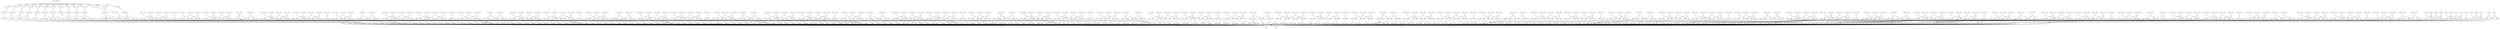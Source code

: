 digraph model {
	0 [ label = "0: {(c < 20), init}" ];
	1 [ label = "1: {(c < 20)}" ];
	2 [ label = "2: {(c < 20)}" ];
	3 [ label = "3: {(c < 20)}" ];
	4 [ label = "4: {(c < 20)}" ];
	5 [ label = "5: {(c < 20)}" ];
	6 [ label = "6: {(c < 20)}" ];
	7 [ label = "7: {(c < 20)}" ];
	8 [ label = "8: {(c < 20)}" ];
	9 [ label = "9: {(c < 20)}" ];
	10 [ label = "10: {(c < 20)}" ];
	11 [ label = "11: {(c < 20)}" ];
	12 [ label = "12: {(c < 20)}" ];
	13 [ label = "13: {(c < 20)}" ];
	14 [ label = "14: {(c < 20)}" ];
	15 [ label = "15: {(c < 20)}" ];
	16 [ label = "16: {(c < 20)}" ];
	17 [ label = "17: {(c < 20)}" ];
	18 [ label = "18: {(c < 20)}" ];
	19 [ label = "19: {(c < 20)}" ];
	20 [ label = "20: {(c < 20)}" ];
	21 [ label = "21: {(c < 20)}" ];
	22 [ label = "22: {(c < 20)}" ];
	23 [ label = "23: {(c < 20)}" ];
	24 [ label = "24: {(c < 20)}" ];
	25 [ label = "25: {(c < 20)}" ];
	26 [ label = "26: {(c < 20)}" ];
	27 [ label = "27: {(c < 20)}" ];
	28 [ label = "28: {(c < 20)}" ];
	29 [ label = "29: {(c < 20)}" ];
	30 [ label = "30: {(c < 20)}" ];
	31 [ label = "31: {(c < 20)}" ];
	32 [ label = "32: {(c < 20)}" ];
	33 [ label = "33: {(c < 20), bad}" ];
	34 [ label = "34: {(c < 20)}" ];
	35 [ label = "35: {(c < 20)}" ];
	36 [ label = "36: {(c < 20)}" ];
	37 [ label = "37: {(c < 20)}" ];
	38 [ label = "38: {(c < 20)}" ];
	39 [ label = "39: {(c < 20)}" ];
	40 [ label = "40: {(c < 20)}" ];
	41 [ label = "41: {(c < 20), counterexample_target
goal}" ];
	42 [ label = "42: {(c < 20)}" ];
	43 [ label = "43: {(c < 20)}" ];
	44 [ label = "44: {(c < 20)}" ];
	45 [ label = "45: {(c < 20)}" ];
	46 [ label = "46: {(c < 20)}" ];
	47 [ label = "47: {(c < 20)}" ];
	48 [ label = "48: {(c < 20)}" ];
	49 [ label = "49: {(c < 20)}" ];
	50 [ label = "50: {(c < 20)}" ];
	51 [ label = "51: {(c < 20)}" ];
	52 [ label = "52: {(c < 20)}" ];
	53 [ label = "53: {(c < 20)}" ];
	54 [ label = "54: {(c < 20)}" ];
	55 [ label = "55: {(c < 20)}" ];
	56 [ label = "56: {(c < 20)}" ];
	57 [ label = "57: {(c < 20)}" ];
	58 [ label = "58: {(c < 20)}" ];
	59 [ label = "59: {(c < 20)}" ];
	60 [ label = "60: {(c < 20)}" ];
	61 [ label = "61: {(c < 20), bad}" ];
	62 [ label = "62: {(c < 20)}" ];
	63 [ label = "63: {(c < 20)}" ];
	64 [ label = "64: {(c < 20)}" ];
	65 [ label = "65: {(c < 20)}" ];
	66 [ label = "66: {(c < 20)}" ];
	67 [ label = "67: {(c < 20)}" ];
	68 [ label = "68: {(c < 20)}" ];
	69 [ label = "69: {(c < 20)}" ];
	70 [ label = "70: {(c < 20)}" ];
	71 [ label = "71: {(c < 20)}" ];
	72 [ label = "72: {(c < 20)}" ];
	73 [ label = "73: {(c < 20)}" ];
	74 [ label = "74: {(c < 20)}" ];
	75 [ label = "75: {(c < 20)}" ];
	76 [ label = "76: {(c < 20)}" ];
	77 [ label = "77: {(c < 20)}" ];
	78 [ label = "78: {(c < 20)}" ];
	79 [ label = "79: {(c < 20)}" ];
	80 [ label = "80: {(c < 20)}" ];
	81 [ label = "81: {(c < 20)}" ];
	82 [ label = "82: {(c < 20)}" ];
	83 [ label = "83: {(c < 20)}" ];
	84 [ label = "84: {(c < 20)}" ];
	85 [ label = "85: {(c < 20)}" ];
	86 [ label = "86: {(c < 20)}" ];
	87 [ label = "87: {(c < 20)}" ];
	88 [ label = "88: {(c < 20)}" ];
	89 [ label = "89: {(c < 20)}" ];
	90 [ label = "90: {(c < 20)}" ];
	91 [ label = "91: {(c < 20)}" ];
	92 [ label = "92: {(c < 20), bad}" ];
	93 [ label = "93: {(c < 20)}" ];
	94 [ label = "94: {(c < 20)}" ];
	95 [ label = "95: {(c < 20)}" ];
	96 [ label = "96: {(c < 20)}" ];
	97 [ label = "97: {(c < 20)}" ];
	98 [ label = "98: {(c < 20)}" ];
	99 [ label = "99: {(c < 20)}" ];
	100 [ label = "100: {(c < 20)}" ];
	101 [ label = "101: {(c < 20)}" ];
	102 [ label = "102: {(c < 20)}" ];
	103 [ label = "103: {(c < 20)}" ];
	104 [ label = "104: {(c < 20)}" ];
	105 [ label = "105: {(c < 20)}" ];
	106 [ label = "106: {(c < 20)}" ];
	107 [ label = "107: {(c < 20)}" ];
	108 [ label = "108: {(c < 20)}" ];
	109 [ label = "109: {(c < 20)}" ];
	110 [ label = "110: {(c < 20)}" ];
	111 [ label = "111: {(c < 20)}" ];
	112 [ label = "112: {(c < 20)}" ];
	113 [ label = "113: {(c < 20)}" ];
	114 [ label = "114: {(c < 20)}" ];
	115 [ label = "115: {(c < 20)}" ];
	116 [ label = "116: {(c < 20)}" ];
	117 [ label = "117: {(c < 20)}" ];
	118 [ label = "118: {(c < 20)}" ];
	119 [ label = "119: {(c < 20)}" ];
	120 [ label = "120: {(c < 20)}" ];
	121 [ label = "121: {(c < 20)}" ];
	122 [ label = "122: {(c < 20)}" ];
	123 [ label = "123: {(c < 20), bad}" ];
	124 [ label = "124: {(c < 20)}" ];
	125 [ label = "125: {(c < 20)}" ];
	126 [ label = "126: {(c < 20)}" ];
	127 [ label = "127: {(c < 20)}" ];
	128 [ label = "128: {(c < 20)}" ];
	129 [ label = "129: {(c < 20)}" ];
	130 [ label = "130: {(c < 20)}" ];
	131 [ label = "131: {(c < 20)}" ];
	132 [ label = "132: {(c < 20)}" ];
	133 [ label = "133: {(c < 20)}" ];
	134 [ label = "134: {(c < 20)}" ];
	135 [ label = "135: {(c < 20)}" ];
	136 [ label = "136: {(c < 20)}" ];
	137 [ label = "137: {(c < 20)}" ];
	138 [ label = "138: {(c < 20)}" ];
	139 [ label = "139: {(c < 20)}" ];
	140 [ label = "140: {(c < 20)}" ];
	141 [ label = "141: {(c < 20)}" ];
	142 [ label = "142: {(c < 20)}" ];
	143 [ label = "143: {(c < 20)}" ];
	144 [ label = "144: {(c < 20)}" ];
	145 [ label = "145: {(c < 20)}" ];
	146 [ label = "146: {(c < 20)}" ];
	147 [ label = "147: {(c < 20)}" ];
	148 [ label = "148: {(c < 20)}" ];
	149 [ label = "149: {(c < 20)}" ];
	150 [ label = "150: {(c < 20)}" ];
	151 [ label = "151: {(c < 20)}" ];
	152 [ label = "152: {(c < 20)}" ];
	153 [ label = "153: {(c < 20), bad}" ];
	154 [ label = "154: {(c < 20)}" ];
	155 [ label = "155: {(c < 20)}" ];
	156 [ label = "156: {(c < 20)}" ];
	157 [ label = "157: {(c < 20)}" ];
	158 [ label = "158: {(c < 20)}" ];
	159 [ label = "159: {(c < 20)}" ];
	160 [ label = "160: {(c < 20)}" ];
	161 [ label = "161: {(c < 20)}" ];
	162 [ label = "162: {(c < 20)}" ];
	163 [ label = "163: {(c < 20)}" ];
	164 [ label = "164: {(c < 20)}" ];
	165 [ label = "165: {(c < 20)}" ];
	166 [ label = "166: {(c < 20)}" ];
	167 [ label = "167: {(c < 20)}" ];
	168 [ label = "168: {(c < 20)}" ];
	169 [ label = "169: {(c < 20)}" ];
	170 [ label = "170: {(c < 20)}" ];
	171 [ label = "171: {(c < 20)}" ];
	172 [ label = "172: {(c < 20)}" ];
	173 [ label = "173: {(c < 20)}" ];
	174 [ label = "174: {(c < 20)}" ];
	175 [ label = "175: {(c < 20)}" ];
	176 [ label = "176: {(c < 20)}" ];
	177 [ label = "177: {(c < 20)}" ];
	178 [ label = "178: {(c < 20)}" ];
	179 [ label = "179: {(c < 20)}" ];
	180 [ label = "180: {(c < 20)}" ];
	181 [ label = "181: {(c < 20)}" ];
	182 [ label = "182: {(c < 20)}" ];
	183 [ label = "183: {(c < 20), bad}" ];
	184 [ label = "184: {(c < 20)}" ];
	185 [ label = "185: {(c < 20)}" ];
	186 [ label = "186: {(c < 20)}" ];
	187 [ label = "187: {(c < 20)}" ];
	188 [ label = "188: {(c < 20)}" ];
	189 [ label = "189: {(c < 20)}" ];
	190 [ label = "190: {(c < 20)}" ];
	191 [ label = "191: {(c < 20)}" ];
	192 [ label = "192: {(c < 20)}" ];
	193 [ label = "193: {(c < 20)}" ];
	194 [ label = "194: {(c < 20)}" ];
	195 [ label = "195: {(c < 20)}" ];
	196 [ label = "196: {(c < 20)}" ];
	197 [ label = "197: {(c < 20)}" ];
	198 [ label = "198: {(c < 20)}" ];
	199 [ label = "199: {(c < 20)}" ];
	200 [ label = "200: {(c < 20)}" ];
	201 [ label = "201: {(c < 20)}" ];
	202 [ label = "202: {(c < 20)}" ];
	203 [ label = "203: {(c < 20)}" ];
	204 [ label = "204: {(c < 20)}" ];
	205 [ label = "205: {(c < 20)}" ];
	206 [ label = "206: {(c < 20)}" ];
	207 [ label = "207: {(c < 20)}" ];
	208 [ label = "208: {(c < 20)}" ];
	209 [ label = "209: {(c < 20)}" ];
	210 [ label = "210: {(c < 20)}" ];
	211 [ label = "211: {(c < 20)}" ];
	212 [ label = "212: {(c < 20), bad}" ];
	213 [ label = "213: {(c < 20)}" ];
	214 [ label = "214: {(c < 20)}" ];
	215 [ label = "215: {(c < 20)}" ];
	216 [ label = "216: {(c < 20)}" ];
	217 [ label = "217: {(c < 20)}" ];
	218 [ label = "218: {(c < 20)}" ];
	219 [ label = "219: {(c < 20)}" ];
	220 [ label = "220: {(c < 20)}" ];
	221 [ label = "221: {(c < 20)}" ];
	222 [ label = "222: {(c < 20)}" ];
	223 [ label = "223: {(c < 20)}" ];
	224 [ label = "224: {(c < 20)}" ];
	225 [ label = "225: {(c < 20)}" ];
	226 [ label = "226: {(c < 20)}" ];
	227 [ label = "227: {(c < 20)}" ];
	228 [ label = "228: {(c < 20)}" ];
	229 [ label = "229: {(c < 20)}" ];
	230 [ label = "230: {(c < 20)}" ];
	231 [ label = "231: {(c < 20)}" ];
	232 [ label = "232: {(c < 20)}" ];
	233 [ label = "233: {(c < 20)}" ];
	234 [ label = "234: {(c < 20)}" ];
	235 [ label = "235: {(c < 20)}" ];
	236 [ label = "236: {(c < 20)}" ];
	237 [ label = "237: {(c < 20)}" ];
	238 [ label = "238: {(c < 20)}" ];
	239 [ label = "239: {(c < 20)}" ];
	240 [ label = "240: {(c < 20)}" ];
	241 [ label = "241: {(c < 20), bad}" ];
	242 [ label = "242: {(c < 20)}" ];
	243 [ label = "243: {(c < 20)}" ];
	244 [ label = "244: {(c < 20)}" ];
	245 [ label = "245: {(c < 20)}" ];
	246 [ label = "246: {(c < 20)}" ];
	247 [ label = "247: {(c < 20)}" ];
	248 [ label = "248: {(c < 20)}" ];
	249 [ label = "249: {(c < 20)}" ];
	250 [ label = "250: {(c < 20)}" ];
	251 [ label = "251: {(c < 20)}" ];
	252 [ label = "252: {(c < 20)}" ];
	253 [ label = "253: {(c < 20)}" ];
	254 [ label = "254: {(c < 20)}" ];
	255 [ label = "255: {(c < 20)}" ];
	256 [ label = "256: {(c < 20)}" ];
	257 [ label = "257: {(c < 20)}" ];
	258 [ label = "258: {(c < 20)}" ];
	259 [ label = "259: {(c < 20)}" ];
	260 [ label = "260: {(c < 20)}" ];
	261 [ label = "261: {(c < 20)}" ];
	262 [ label = "262: {(c < 20)}" ];
	263 [ label = "263: {(c < 20)}" ];
	264 [ label = "264: {(c < 20)}" ];
	265 [ label = "265: {(c < 20)}" ];
	266 [ label = "266: {(c < 20)}" ];
	267 [ label = "267: {(c < 20)}" ];
	268 [ label = "268: {(c < 20)}" ];
	269 [ label = "269: {(c < 20)}" ];
	270 [ label = "270: {(c < 20), bad}" ];
	271 [ label = "271: {(c < 20)}" ];
	272 [ label = "272: {(c < 20)}" ];
	273 [ label = "273: {(c < 20)}" ];
	274 [ label = "274: {(c < 20)}" ];
	275 [ label = "275: {(c < 20)}" ];
	276 [ label = "276: {(c < 20)}" ];
	277 [ label = "277: {(c < 20)}" ];
	278 [ label = "278: {(c < 20)}" ];
	279 [ label = "279: {(c < 20)}" ];
	280 [ label = "280: {(c < 20)}" ];
	281 [ label = "281: {(c < 20)}" ];
	282 [ label = "282: {(c < 20)}" ];
	283 [ label = "283: {(c < 20)}" ];
	284 [ label = "284: {(c < 20)}" ];
	285 [ label = "285: {(c < 20)}" ];
	286 [ label = "286: {(c < 20)}" ];
	287 [ label = "287: {(c < 20)}" ];
	288 [ label = "288: {(c < 20)}" ];
	289 [ label = "289: {(c < 20)}" ];
	290 [ label = "290: {(c < 20)}" ];
	291 [ label = "291: {(c < 20)}" ];
	292 [ label = "292: {(c < 20)}" ];
	293 [ label = "293: {(c < 20)}" ];
	294 [ label = "294: {(c < 20)}" ];
	295 [ label = "295: {(c < 20)}" ];
	296 [ label = "296: {(c < 20)}" ];
	297 [ label = "297: {(c < 20)}" ];
	298 [ label = "298: {(c < 20)}" ];
	299 [ label = "299: {(c < 20), bad}" ];
	300 [ label = "300: {(c < 20)}" ];
	301 [ label = "301: {(c < 20)}" ];
	302 [ label = "302: {(c < 20)}" ];
	303 [ label = "303: {(c < 20)}" ];
	304 [ label = "304: {(c < 20)}" ];
	305 [ label = "305: {(c < 20)}" ];
	306 [ label = "306: {(c < 20)}" ];
	307 [ label = "307: {(c < 20)}" ];
	308 [ label = "308: {(c < 20)}" ];
	309 [ label = "309: {(c < 20)}" ];
	310 [ label = "310: {(c < 20)}" ];
	311 [ label = "311: {(c < 20)}" ];
	312 [ label = "312: {(c < 20)}" ];
	313 [ label = "313: {(c < 20)}" ];
	314 [ label = "314: {(c < 20)}" ];
	315 [ label = "315: {(c < 20)}" ];
	316 [ label = "316: {(c < 20)}" ];
	317 [ label = "317: {(c < 20)}" ];
	318 [ label = "318: {(c < 20)}" ];
	319 [ label = "319: {(c < 20)}" ];
	320 [ label = "320: {(c < 20)}" ];
	321 [ label = "321: {(c < 20)}" ];
	322 [ label = "322: {(c < 20)}" ];
	323 [ label = "323: {(c < 20)}" ];
	324 [ label = "324: {(c < 20)}" ];
	325 [ label = "325: {(c < 20)}" ];
	326 [ label = "326: {(c < 20)}" ];
	327 [ label = "327: {(c < 20)}" ];
	328 [ label = "328: {(c < 20), bad}" ];
	329 [ label = "329: {(c < 20)}" ];
	330 [ label = "330: {(c < 20)}" ];
	331 [ label = "331: {(c < 20)}" ];
	332 [ label = "332: {(c < 20)}" ];
	333 [ label = "333: {(c < 20)}" ];
	334 [ label = "334: {(c < 20)}" ];
	335 [ label = "335: {(c < 20)}" ];
	336 [ label = "336: {(c < 20)}" ];
	337 [ label = "337: {(c < 20)}" ];
	338 [ label = "338: {(c < 20)}" ];
	339 [ label = "339: {(c < 20)}" ];
	340 [ label = "340: {(c < 20)}" ];
	341 [ label = "341: {(c < 20)}" ];
	342 [ label = "342: {(c < 20)}" ];
	343 [ label = "343: {(c < 20)}" ];
	344 [ label = "344: {(c < 20)}" ];
	345 [ label = "345: {(c < 20)}" ];
	346 [ label = "346: {(c < 20)}" ];
	347 [ label = "347: {(c < 20)}" ];
	348 [ label = "348: {(c < 20)}" ];
	349 [ label = "349: {(c < 20)}" ];
	350 [ label = "350: {(c < 20)}" ];
	351 [ label = "351: {(c < 20)}" ];
	352 [ label = "352: {(c < 20)}" ];
	353 [ label = "353: {(c < 20)}" ];
	354 [ label = "354: {(c < 20)}" ];
	355 [ label = "355: {(c < 20)}" ];
	356 [ label = "356: {(c < 20)}" ];
	357 [ label = "357: {(c < 20), bad}" ];
	358 [ label = "358: {(c < 20)}" ];
	359 [ label = "359: {(c < 20)}" ];
	360 [ label = "360: {(c < 20)}" ];
	361 [ label = "361: {(c < 20)}" ];
	362 [ label = "362: {(c < 20)}" ];
	363 [ label = "363: {(c < 20)}" ];
	364 [ label = "364: {(c < 20)}" ];
	365 [ label = "365: {(c < 20)}" ];
	366 [ label = "366: {(c < 20)}" ];
	367 [ label = "367: {(c < 20)}" ];
	368 [ label = "368: {(c < 20)}" ];
	369 [ label = "369: {(c < 20)}" ];
	370 [ label = "370: {(c < 20)}" ];
	371 [ label = "371: {(c < 20)}" ];
	372 [ label = "372: {(c < 20)}" ];
	373 [ label = "373: {(c < 20)}" ];
	374 [ label = "374: {(c < 20)}" ];
	375 [ label = "375: {(c < 20)}" ];
	376 [ label = "376: {(c < 20)}" ];
	377 [ label = "377: {(c < 20)}" ];
	378 [ label = "378: {(c < 20)}" ];
	379 [ label = "379: {(c < 20)}" ];
	380 [ label = "380: {(c < 20)}" ];
	381 [ label = "381: {(c < 20)}" ];
	382 [ label = "382: {(c < 20)}" ];
	383 [ label = "383: {(c < 20)}" ];
	384 [ label = "384: {(c < 20)}" ];
	385 [ label = "385: {(c < 20)}" ];
	386 [ label = "386: {(c < 20), bad}" ];
	387 [ label = "387: {(c < 20)}" ];
	388 [ label = "388: {(c < 20)}" ];
	389 [ label = "389: {(c < 20)}" ];
	390 [ label = "390: {(c < 20)}" ];
	391 [ label = "391: {(c < 20)}" ];
	392 [ label = "392: {(c < 20)}" ];
	393 [ label = "393: {(c < 20)}" ];
	394 [ label = "394: {(c < 20)}" ];
	395 [ label = "395: {(c < 20)}" ];
	396 [ label = "396: {(c < 20)}" ];
	397 [ label = "397: {(c < 20)}" ];
	398 [ label = "398: {(c < 20)}" ];
	399 [ label = "399: {(c < 20)}" ];
	400 [ label = "400: {(c < 20)}" ];
	401 [ label = "401: {(c < 20)}" ];
	402 [ label = "402: {(c < 20)}" ];
	403 [ label = "403: {(c < 20)}" ];
	404 [ label = "404: {(c < 20)}" ];
	405 [ label = "405: {(c < 20)}" ];
	406 [ label = "406: {(c < 20)}" ];
	407 [ label = "407: {(c < 20)}" ];
	408 [ label = "408: {(c < 20)}" ];
	409 [ label = "409: {(c < 20)}" ];
	410 [ label = "410: {(c < 20)}" ];
	411 [ label = "411: {(c < 20)}" ];
	412 [ label = "412: {(c < 20)}" ];
	413 [ label = "413: {(c < 20)}" ];
	414 [ label = "414: {(c < 20)}" ];
	415 [ label = "415: {(c < 20), bad}" ];
	416 [ label = "416: {(c < 20)}" ];
	417 [ label = "417: {(c < 20)}" ];
	418 [ label = "418: {(c < 20)}" ];
	419 [ label = "419: {(c < 20)}" ];
	420 [ label = "420: {(c < 20)}" ];
	421 [ label = "421: {(c < 20)}" ];
	422 [ label = "422: {(c < 20)}" ];
	423 [ label = "423: {(c < 20)}" ];
	424 [ label = "424: {(c < 20)}" ];
	425 [ label = "425: {(c < 20)}" ];
	426 [ label = "426: {(c < 20)}" ];
	427 [ label = "427: {(c < 20)}" ];
	428 [ label = "428: {(c < 20)}" ];
	429 [ label = "429: {(c < 20)}" ];
	430 [ label = "430: {(c < 20)}" ];
	431 [ label = "431: {(c < 20)}" ];
	432 [ label = "432: {(c < 20)}" ];
	433 [ label = "433: {(c < 20)}" ];
	434 [ label = "434: {(c < 20)}" ];
	435 [ label = "435: {(c < 20)}" ];
	436 [ label = "436: {(c < 20)}" ];
	437 [ label = "437: {(c < 20)}" ];
	438 [ label = "438: {(c < 20)}" ];
	439 [ label = "439: {(c < 20)}" ];
	440 [ label = "440: {(c < 20)}" ];
	441 [ label = "441: {(c < 20)}" ];
	442 [ label = "442: {(c < 20)}" ];
	443 [ label = "443: {(c < 20)}" ];
	444 [ label = "444: {(c < 20), bad}" ];
	445 [ label = "445: {(c < 20)}" ];
	446 [ label = "446: {(c < 20)}" ];
	447 [ label = "447: {(c < 20)}" ];
	448 [ label = "448: {(c < 20)}" ];
	449 [ label = "449: {(c < 20)}" ];
	450 [ label = "450: {(c < 20)}" ];
	451 [ label = "451: {(c < 20)}" ];
	452 [ label = "452: {(c < 20)}" ];
	453 [ label = "453: {(c < 20)}" ];
	454 [ label = "454: {(c < 20)}" ];
	455 [ label = "455: {(c < 20)}" ];
	456 [ label = "456: {(c < 20)}" ];
	457 [ label = "457: {(c < 20)}" ];
	458 [ label = "458: {(c < 20)}" ];
	459 [ label = "459: {(c < 20)}" ];
	460 [ label = "460: {(c < 20)}" ];
	461 [ label = "461: {(c < 20)}" ];
	462 [ label = "462: {(c < 20)}" ];
	463 [ label = "463: {(c < 20)}" ];
	464 [ label = "464: {(c < 20)}" ];
	465 [ label = "465: {(c < 20)}" ];
	466 [ label = "466: {(c < 20)}" ];
	467 [ label = "467: {(c < 20)}" ];
	468 [ label = "468: {(c < 20)}" ];
	469 [ label = "469: {(c < 20)}" ];
	470 [ label = "470: {(c < 20)}" ];
	471 [ label = "471: {(c < 20)}" ];
	472 [ label = "472: {(c < 20)}" ];
	473 [ label = "473: {(c < 20), bad}" ];
	474 [ label = "474: {(c < 20)}" ];
	475 [ label = "475: {(c < 20)}" ];
	476 [ label = "476: {(c < 20)}" ];
	477 [ label = "477: {(c < 20)}" ];
	478 [ label = "478: {(c < 20)}" ];
	479 [ label = "479: {(c < 20)}" ];
	480 [ label = "480: {(c < 20)}" ];
	481 [ label = "481: {(c < 20)}" ];
	482 [ label = "482: {(c < 20)}" ];
	483 [ label = "483: {(c < 20)}" ];
	484 [ label = "484: {(c < 20)}" ];
	485 [ label = "485: {(c < 20)}" ];
	486 [ label = "486: {(c < 20)}" ];
	487 [ label = "487: {(c < 20)}" ];
	488 [ label = "488: {(c < 20)}" ];
	489 [ label = "489: {(c < 20)}" ];
	490 [ label = "490: {(c < 20)}" ];
	491 [ label = "491: {(c < 20)}" ];
	492 [ label = "492: {(c < 20)}" ];
	493 [ label = "493: {(c < 20)}" ];
	494 [ label = "494: {(c < 20)}" ];
	495 [ label = "495: {(c < 20)}" ];
	496 [ label = "496: {(c < 20)}" ];
	497 [ label = "497: {(c < 20)}" ];
	498 [ label = "498: {(c < 20)}" ];
	499 [ label = "499: {(c < 20)}" ];
	500 [ label = "500: {(c < 20)}" ];
	501 [ label = "501: {(c < 20)}" ];
	502 [ label = "502: {(c < 20), bad}" ];
	503 [ label = "503: {(c < 20)}" ];
	504 [ label = "504: {(c < 20)}" ];
	505 [ label = "505: {(c < 20)}" ];
	506 [ label = "506: {(c < 20)}" ];
	507 [ label = "507: {(c < 20)}" ];
	508 [ label = "508: {(c < 20)}" ];
	509 [ label = "509: {(c < 20)}" ];
	510 [ label = "510: {(c < 20)}" ];
	511 [ label = "511: {(c < 20)}" ];
	512 [ label = "512: {(c < 20)}" ];
	513 [ label = "513: {(c < 20)}" ];
	514 [ label = "514: {(c < 20)}" ];
	515 [ label = "515: {(c < 20)}" ];
	516 [ label = "516: {(c < 20)}" ];
	517 [ label = "517: {(c < 20)}" ];
	518 [ label = "518: {(c < 20)}" ];
	519 [ label = "519: {(c < 20)}" ];
	520 [ label = "520: {(c < 20)}" ];
	521 [ label = "521: {(c < 20)}" ];
	522 [ label = "522: {(c < 20)}" ];
	523 [ label = "523: {(c < 20)}" ];
	524 [ label = "524: {(c < 20)}" ];
	525 [ label = "525: {(c < 20)}" ];
	526 [ label = "526: {(c < 20)}" ];
	527 [ label = "527: {(c < 20)}" ];
	528 [ label = "528: {(c < 20)}" ];
	529 [ label = "529: {(c < 20)}" ];
	530 [ label = "530: {(c < 20)}" ];
	531 [ label = "531: {(c < 20), bad}" ];
	532 [ label = "532: {(c < 20)}" ];
	533 [ label = "533: {(c < 20)}" ];
	534 [ label = "534: {(c < 20)}" ];
	535 [ label = "535: {(c < 20)}" ];
	536 [ label = "536: {(c < 20)}" ];
	537 [ label = "537: {(c < 20)}" ];
	538 [ label = "538: {(c < 20)}" ];
	539 [ label = "539: {(c < 20)}" ];
	540 [ label = "540: {(c < 20)}" ];
	541 [ label = "541: {(c < 20)}" ];
	542 [ label = "542: {(c < 20)}" ];
	543 [ label = "543: {(c < 20)}" ];
	544 [ label = "544: {(c < 20)}" ];
	545 [ label = "545: {(c < 20)}" ];
	546 [ label = "546: {(c < 20)}" ];
	547 [ label = "547: {(c < 20)}" ];
	548 [ label = "548: {(c < 20)}" ];
	549 [ label = "549: {(c < 20)}" ];
	550 [ label = "550: {(c < 20)}" ];
	551 [ label = "551: {(c < 20)}" ];
	552 [ label = "552: {(c < 20)}" ];
	553 [ label = "553: {(c < 20)}" ];
	554 [ label = "554: {(c < 20)}" ];
	555 [ label = "555: {(c < 20)}" ];
	556 [ label = "556: {(c < 20)}" ];
	557 [ label = "557: {(c < 20)}" ];
	558 [ label = "558: {(c < 20)}" ];
	559 [ label = "559: {(c < 20)}" ];
	560 [ label = "560: {(c < 20), bad}" ];
	561 [ label = "561: {(c < 20)}" ];
	562 [ label = "562: {(c < 20)}" ];
	563 [ label = "563: {(c < 20)}" ];
	564 [ label = "564: {(c < 20)}" ];
	565 [ label = "565: {(c < 20)}" ];
	566 [ label = "566: {(c < 20)}" ];
	567 [ label = "567: {}" ];
	568 [ label = "568: {}" ];
	569 [ label = "569: {}" ];
	570 [ label = "570: {}" ];
	571 [ label = "571: {}" ];
	572 [ label = "572: {}" ];
	573 [ label = "573: {}" ];
	574 [ label = "574: {}" ];
	575 [ label = "575: {}" ];
	576 [ label = "576: {}" ];
	577 [ label = "577: {}" ];
	578 [ label = "578: {}" ];
	579 [ label = "579: {}" ];
	580 [ label = "580: {}" ];
	581 [ label = "581: {}" ];
	582 [ label = "582: {}" ];
	583 [ label = "583: {}" ];
	584 [ label = "584: {}" ];
	585 [ label = "585: {}" ];
	586 [ label = "586: {}" ];
	587 [ label = "587: {}" ];
	588 [ label = "588: {}" ];
	589 [ label = "589: {bad}" ];
	590 [ label = "590: {}" ];
	591 [ label = "591: {}" ];
	592 [ label = "592: {}" ];
	593 [ label = "593: {}" ];
	594 [ label = "594: {}" ];
	595 [ label = "595: {}" ];
	596 [ label = "596: {}" ];
	597 [ label = "597: {counterexample_target}" ];
	"0c0" [shape = "point"];
	0 -> "0c0";
	"0c0" -> 1 [ label= "0.0714286" ];
	"0c0" -> 2 [ label= "0.0714286" ];
	"0c0" -> 3 [ label= "0.0714286" ];
	"0c0" -> 4 [ label= "0.0714286" ];
	"0c0" -> 5 [ label= "0.0714286" ];
	"0c0" -> 6 [ label= "0.0714286" ];
	"0c0" -> 7 [ label= "0.0714286" ];
	"0c0" -> 8 [ label= "0.0714286" ];
	"0c0" -> 9 [ label= "0.0714286" ];
	"0c0" -> 10 [ label= "0.0714286" ];
	"0c0" -> 11 [ label= "0.0714286" ];
	"0c0" -> 12 [ label= "0.0714286" ];
	"0c0" -> 13 [ label= "0.0714286" ];
	"0c0" -> 14 [ label= "0.0714286" ];
	"1c0" [shape = "point"];
	1 -> "1c0";
	"1c0" -> 15 [ label= "1" ];
	"2c0" [shape = "point"];
	2 -> "2c0";
	"2c0" -> 16 [ label= "1" ];
	"3c0" [shape = "point"];
	3 -> "3c0";
	"3c0" -> 17 [ label= "1" ];
	"4c0" [shape = "point"];
	4 -> "4c0";
	"4c0" -> 18 [ label= "1" ];
	"5c0" [shape = "point"];
	5 -> "5c0";
	"5c0" -> 19 [ label= "1" ];
	"6c0" [shape = "point"];
	6 -> "6c0";
	"6c0" -> 20 [ label= "1" ];
	"7c0" [shape = "point"];
	7 -> "7c0";
	"7c0" -> 21 [ label= "1" ];
	"8c0" [shape = "point"];
	8 -> "8c0";
	"8c0" -> 22 [ label= "1" ];
	"9c0" [shape = "point"];
	9 -> "9c0";
	"9c0" -> 23 [ label= "1" ];
	"10c0" [shape = "point"];
	10 -> "10c0";
	"10c0" -> 24 [ label= "1" ];
	"11c0" [shape = "point"];
	11 -> "11c0";
	"11c0" -> 25 [ label= "1" ];
	"12c0" [shape = "point"];
	12 -> "12c0";
	"12c0" -> 26 [ label= "1" ];
	"13c0" [shape = "point"];
	13 -> "13c0";
	"13c0" -> 27 [ label= "1" ];
	"14c0" [shape = "point"];
	14 -> "14c0";
	"14c0" -> 28 [ label= "1" ];
	"15c0" [shape = "point"];
	15 -> "15c0";
	"15c0" -> 30 [ label= "1" ];
	"16c0" [shape = "point"];
	16 -> "16c0";
	"16c0" -> 29 [ label= "0.1" ];
	"16c0" -> 30 [ label= "0.9" ];
	"17c0" [shape = "point"];
	17 -> "17c0";
	"17c0" -> 29 [ label= "0.9" ];
	"17c0" -> 32 [ label= "0.1" ];
	"18c0" [shape = "point"];
	18 -> "18c0";
	"18c0" -> 32 [ label= "0.9" ];
	"18c0" -> 34 [ label= "0.1" ];
	"19c0" [shape = "point"];
	19 -> "19c0";
	"19c0" -> 31 [ label= "1" ];
	"20c0" [shape = "point"];
	20 -> "20c0";
	"20c0" -> 33 [ label= "0.9" ];
	"20c0" -> 35 [ label= "0.1" ];
	"21c0" [shape = "point"];
	21 -> "21c0";
	"21c0" -> 35 [ label= "0.9" ];
	"21c0" -> 36 [ label= "0.1" ];
	"22c0" [shape = "point"];
	22 -> "22c0";
	"22c0" -> 37 [ label= "1" ];
	"23c0" [shape = "point"];
	23 -> "23c0";
	"23c0" -> 37 [ label= "0.9" ];
	"23c0" -> 40 [ label= "0.1" ];
	"24c0" [shape = "point"];
	24 -> "24c0";
	"24c0" -> 38 [ label= "0.1" ];
	"24c0" -> 40 [ label= "0.9" ];
	"25c0" [shape = "point"];
	25 -> "25c0";
	"25c0" -> 38 [ label= "0.9" ];
	"25c0" -> 39 [ label= "0.1" ];
	"26c0" [shape = "point"];
	26 -> "26c0";
	"26c0" -> 41 [ label= "0.9" ];
	"26c0" -> 42 [ label= "0.1" ];
	"27c0" [shape = "point"];
	27 -> "27c0";
	"27c0" -> 42 [ label= "0.9" ];
	"27c0" -> 43 [ label= "0.1" ];
	"28c0" [shape = "point"];
	28 -> "28c0";
	"28c0" -> 43 [ label= "0.9" ];
	"28c0" -> 44 [ label= "0.1" ];
	"29c0" [shape = "point"];
	29 -> "29c0";
	"29c0" -> 596 [ label= "6.07292e-13" ];
	"29c0" -> 597 [ label= "1" ];
	"30c0" [shape = "point"];
	30 -> "30c0";
	"30c0" -> 596 [ label= "1.25455e-14" ];
	"30c0" -> 597 [ label= "1" ];
	"31c0" [shape = "point"];
	31 -> "31c0";
	"31c0" -> 596 [ label= "1.11022e-16" ];
	"31c0" -> 597 [ label= "1" ];
	"32c0" [shape = "point"];
	32 -> "32c0";
	"32c0" -> 596 [ label= "2.0684e-11" ];
	"32c0" -> 597 [ label= "1" ];
	"33c0" [shape = "point"];
	33 -> "33c0";
	"33c0" -> 33 [ label= "1" ];
	"34c0" [shape = "point"];
	34 -> "34c0";
	"34c0" -> 596 [ label= "5.26616e-10" ];
	"34c0" -> 597 [ label= "1" ];
	"35c0" [shape = "point"];
	35 -> "35c0";
	"35c0" -> 596 [ label= "6.07292e-13" ];
	"35c0" -> 597 [ label= "1" ];
	"36c0" [shape = "point"];
	36 -> "36c0";
	"36c0" -> 596 [ label= "2.06839e-11" ];
	"36c0" -> 597 [ label= "1" ];
	"37c0" [shape = "point"];
	37 -> "37c0";
	"37c0" -> 596 [ label= "0" ];
	"37c0" -> 597 [ label= "1" ];
	"38c0" [shape = "point"];
	38 -> "38c0";
	"38c0" -> 596 [ label= "1.25455e-14" ];
	"38c0" -> 597 [ label= "1" ];
	"39c0" [shape = "point"];
	39 -> "39c0";
	"39c0" -> 596 [ label= "6.07292e-13" ];
	"39c0" -> 597 [ label= "1" ];
	"40c0" [shape = "point"];
	40 -> "40c0";
	"40c0" -> 596 [ label= "1.11022e-16" ];
	"40c0" -> 597 [ label= "1" ];
	"41c0" [shape = "point"];
	41 -> "41c0";
	"41c0" -> 41 [ label= "1" ];
	"42c0" [shape = "point"];
	42 -> "42c0";
	"42c0" -> 596 [ label= "0" ];
	"42c0" -> 597 [ label= "1" ];
	"43c0" [shape = "point"];
	43 -> "43c0";
	"43c0" -> 596 [ label= "1.11022e-16" ];
	"43c0" -> 597 [ label= "1" ];
	"44c0" [shape = "point"];
	44 -> "44c0";
	"44c0" -> 596 [ label= "1.25455e-14" ];
	"44c0" -> 597 [ label= "1" ];
	"45c0" [shape = "point"];
	45 -> "45c0";
	"45c0" -> 60 [ label= "1" ];
	"46c0" [shape = "point"];
	46 -> "46c0";
	"46c0" -> 62 [ label= "1" ];
	"47c0" [shape = "point"];
	47 -> "47c0";
	"47c0" -> 62 [ label= "0.9" ];
	"47c0" -> 63 [ label= "0.1" ];
	"48c0" [shape = "point"];
	48 -> "48c0";
	"48c0" -> 59 [ label= "1" ];
	"49c0" [shape = "point"];
	49 -> "49c0";
	"49c0" -> 65 [ label= "1" ];
	"50c0" [shape = "point"];
	50 -> "50c0";
	"50c0" -> 59 [ label= "0.9" ];
	"50c0" -> 66 [ label= "0.1" ];
	"51c0" [shape = "point"];
	51 -> "51c0";
	"51c0" -> 65 [ label= "0.9" ];
	"51c0" -> 67 [ label= "0.1" ];
	"52c0" [shape = "point"];
	52 -> "52c0";
	"52c0" -> 63 [ label= "0.9" ];
	"52c0" -> 64 [ label= "0.1" ];
	"53c0" [shape = "point"];
	53 -> "53c0";
	"53c0" -> 66 [ label= "0.9" ];
	"53c0" -> 68 [ label= "0.1" ];
	"54c0" [shape = "point"];
	54 -> "54c0";
	"54c0" -> 67 [ label= "0.9" ];
	"54c0" -> 69 [ label= "0.1" ];
	"55c0" [shape = "point"];
	55 -> "55c0";
	"55c0" -> 61 [ label= "0.9" ];
	"55c0" -> 70 [ label= "0.1" ];
	"56c0" [shape = "point"];
	56 -> "56c0";
	"56c0" -> 70 [ label= "0.9" ];
	"56c0" -> 73 [ label= "0.1" ];
	"57c0" [shape = "point"];
	57 -> "57c0";
	"57c0" -> 68 [ label= "0.9" ];
	"57c0" -> 71 [ label= "0.1" ];
	"58c0" [shape = "point"];
	58 -> "58c0";
	"58c0" -> 69 [ label= "0.9" ];
	"58c0" -> 72 [ label= "0.1" ];
	"59c0" [shape = "point"];
	59 -> "59c0";
	"59c0" -> 596 [ label= "1.6122e-10" ];
	"59c0" -> 597 [ label= "1" ];
	"60c0" [shape = "point"];
	60 -> "60c0";
	"60c0" -> 596 [ label= "5.06883e-12" ];
	"60c0" -> 597 [ label= "1" ];
	"61c0" [shape = "point"];
	61 -> "61c0";
	"61c0" -> 61 [ label= "1" ];
	"62c0" [shape = "point"];
	62 -> "62c0";
	"62c0" -> 596 [ label= "1.11577e-13" ];
	"62c0" -> 597 [ label= "1" ];
	"63c0" [shape = "point"];
	63 -> "63c0";
	"63c0" -> 596 [ label= "1.55431e-15" ];
	"63c0" -> 597 [ label= "1" ];
	"64c0" [shape = "point"];
	64 -> "64c0";
	"64c0" -> 596 [ label= "0" ];
	"64c0" -> 597 [ label= "1" ];
	"65c0" [shape = "point"];
	65 -> "65c0";
	"65c0" -> 596 [ label= "3.81517e-09" ];
	"65c0" -> 597 [ label= "1" ];
	"66c0" [shape = "point"];
	66 -> "66c0";
	"66c0" -> 596 [ label= "5.06883e-12" ];
	"66c0" -> 597 [ label= "1" ];
	"67c0" [shape = "point"];
	67 -> "67c0";
	"67c0" -> 596 [ label= "1.6122e-10" ];
	"67c0" -> 597 [ label= "1" ];
	"68c0" [shape = "point"];
	68 -> "68c0";
	"68c0" -> 596 [ label= "1.11577e-13" ];
	"68c0" -> 597 [ label= "1" ];
	"69c0" [shape = "point"];
	69 -> "69c0";
	"69c0" -> 596 [ label= "5.06883e-12" ];
	"69c0" -> 597 [ label= "1" ];
	"70c0" [shape = "point"];
	70 -> "70c0";
	"70c0" -> 596 [ label= "1.55431e-15" ];
	"70c0" -> 597 [ label= "1" ];
	"71c0" [shape = "point"];
	71 -> "71c0";
	"71c0" -> 596 [ label= "1.55431e-15" ];
	"71c0" -> 597 [ label= "1" ];
	"72c0" [shape = "point"];
	72 -> "72c0";
	"72c0" -> 596 [ label= "1.11577e-13" ];
	"72c0" -> 597 [ label= "1" ];
	"73c0" [shape = "point"];
	73 -> "73c0";
	"73c0" -> 596 [ label= "0" ];
	"73c0" -> 597 [ label= "1" ];
	"74c0" [shape = "point"];
	74 -> "74c0";
	"74c0" -> 89 [ label= "1" ];
	"75c0" [shape = "point"];
	75 -> "75c0";
	"75c0" -> 91 [ label= "1" ];
	"76c0" [shape = "point"];
	76 -> "76c0";
	"76c0" -> 93 [ label= "1" ];
	"77c0" [shape = "point"];
	77 -> "77c0";
	"77c0" -> 93 [ label= "0.9" ];
	"77c0" -> 94 [ label= "0.1" ];
	"78c0" [shape = "point"];
	78 -> "78c0";
	"78c0" -> 94 [ label= "0.9" ];
	"78c0" -> 95 [ label= "0.1" ];
	"79c0" [shape = "point"];
	79 -> "79c0";
	"79c0" -> 88 [ label= "1" ];
	"80c0" [shape = "point"];
	80 -> "80c0";
	"80c0" -> 89 [ label= "0.9" ];
	"80c0" -> 90 [ label= "0.1" ];
	"81c0" [shape = "point"];
	81 -> "81c0";
	"81c0" -> 88 [ label= "0.9" ];
	"81c0" -> 97 [ label= "0.1" ];
	"82c0" [shape = "point"];
	82 -> "82c0";
	"82c0" -> 90 [ label= "0.9" ];
	"82c0" -> 98 [ label= "0.1" ];
	"83c0" [shape = "point"];
	83 -> "83c0";
	"83c0" -> 97 [ label= "0.9" ];
	"83c0" -> 99 [ label= "0.1" ];
	"84c0" [shape = "point"];
	84 -> "84c0";
	"84c0" -> 92 [ label= "0.9" ];
	"84c0" -> 96 [ label= "0.1" ];
	"85c0" [shape = "point"];
	85 -> "85c0";
	"85c0" -> 98 [ label= "0.9" ];
	"85c0" -> 100 [ label= "0.1" ];
	"86c0" [shape = "point"];
	86 -> "86c0";
	"86c0" -> 99 [ label= "0.9" ];
	"86c0" -> 101 [ label= "0.1" ];
	"87c0" [shape = "point"];
	87 -> "87c0";
	"87c0" -> 96 [ label= "0.9" ];
	"87c0" -> 102 [ label= "0.1" ];
	"88c0" [shape = "point"];
	88 -> "88c0";
	"88c0" -> 596 [ label= "2.70285e-08" ];
	"88c0" -> 597 [ label= "1" ];
	"89c0" [shape = "point"];
	89 -> "89c0";
	"89c0" -> 596 [ label= "1.23591e-09" ];
	"89c0" -> 597 [ label= "1" ];
	"90c0" [shape = "point"];
	90 -> "90c0";
	"90c0" -> 596 [ label= "4.18103e-11" ];
	"90c0" -> 597 [ label= "1" ];
	"91c0" [shape = "point"];
	91 -> "91c0";
	"91c0" -> 596 [ label= "4.18103e-11" ];
	"91c0" -> 597 [ label= "1" ];
	"92c0" [shape = "point"];
	92 -> "92c0";
	"92c0" -> 92 [ label= "1" ];
	"93c0" [shape = "point"];
	93 -> "93c0";
	"93c0" -> 596 [ label= "9.86433e-13" ];
	"93c0" -> 597 [ label= "1" ];
	"94c0" [shape = "point"];
	94 -> "94c0";
	"94c0" -> 596 [ label= "1.44329e-14" ];
	"94c0" -> 597 [ label= "1" ];
	"95c0" [shape = "point"];
	95 -> "95c0";
	"95c0" -> 596 [ label= "1.11022e-16" ];
	"95c0" -> 597 [ label= "1" ];
	"96c0" [shape = "point"];
	96 -> "96c0";
	"96c0" -> 596 [ label= "1.44329e-14" ];
	"96c0" -> 597 [ label= "1" ];
	"97c0" [shape = "point"];
	97 -> "97c0";
	"97c0" -> 596 [ label= "1.23591e-09" ];
	"97c0" -> 597 [ label= "1" ];
	"98c0" [shape = "point"];
	98 -> "98c0";
	"98c0" -> 596 [ label= "9.86433e-13" ];
	"98c0" -> 597 [ label= "1" ];
	"99c0" [shape = "point"];
	99 -> "99c0";
	"99c0" -> 596 [ label= "4.18103e-11" ];
	"99c0" -> 597 [ label= "1" ];
	"100c0" [shape = "point"];
	100 -> "100c0";
	"100c0" -> 596 [ label= "1.44329e-14" ];
	"100c0" -> 597 [ label= "1" ];
	"101c0" [shape = "point"];
	101 -> "101c0";
	"101c0" -> 596 [ label= "9.86544e-13" ];
	"101c0" -> 597 [ label= "1" ];
	"102c0" [shape = "point"];
	102 -> "102c0";
	"102c0" -> 596 [ label= "1.11022e-16" ];
	"102c0" -> 597 [ label= "1" ];
	"103c0" [shape = "point"];
	103 -> "103c0";
	"103c0" -> 117 [ label= "1" ];
	"104c0" [shape = "point"];
	104 -> "104c0";
	"104c0" -> 119 [ label= "1" ];
	"105c0" [shape = "point"];
	105 -> "105c0";
	"105c0" -> 119 [ label= "0.9" ];
	"105c0" -> 120 [ label= "0.1" ];
	"106c0" [shape = "point"];
	106 -> "106c0";
	"106c0" -> 121 [ label= "1" ];
	"107c0" [shape = "point"];
	107 -> "107c0";
	"107c0" -> 124 [ label= "1" ];
	"108c0" [shape = "point"];
	108 -> "108c0";
	"108c0" -> 124 [ label= "0.9" ];
	"108c0" -> 125 [ label= "0.1" ];
	"109c0" [shape = "point"];
	109 -> "109c0";
	"109c0" -> 125 [ label= "0.9" ];
	"109c0" -> 126 [ label= "0.1" ];
	"110c0" [shape = "point"];
	110 -> "110c0";
	"110c0" -> 123 [ label= "0.9" ];
	"110c0" -> 127 [ label= "0.1" ];
	"111c0" [shape = "point"];
	111 -> "111c0";
	"111c0" -> 117 [ label= "0.9" ];
	"111c0" -> 118 [ label= "0.1" ];
	"112c0" [shape = "point"];
	112 -> "112c0";
	"112c0" -> 120 [ label= "0.9" ];
	"112c0" -> 122 [ label= "0.1" ];
	"113c0" [shape = "point"];
	113 -> "113c0";
	"113c0" -> 118 [ label= "0.9" ];
	"113c0" -> 129 [ label= "0.1" ];
	"114c0" [shape = "point"];
	114 -> "114c0";
	"114c0" -> 122 [ label= "0.9" ];
	"114c0" -> 130 [ label= "0.1" ];
	"115c0" [shape = "point"];
	115 -> "115c0";
	"115c0" -> 129 [ label= "0.9" ];
	"115c0" -> 131 [ label= "0.1" ];
	"116c0" [shape = "point"];
	116 -> "116c0";
	"116c0" -> 127 [ label= "0.9" ];
	"116c0" -> 128 [ label= "0.1" ];
	"117c0" [shape = "point"];
	117 -> "117c0";
	"117c0" -> 596 [ label= "1.8662e-07" ];
	"117c0" -> 597 [ label= "1" ];
	"118c0" [shape = "point"];
	118 -> "118c0";
	"118c0" -> 596 [ label= "9.2961e-09" ];
	"118c0" -> 597 [ label= "1" ];
	"119c0" [shape = "point"];
	119 -> "119c0";
	"119c0" -> 596 [ label= "9.2961e-09" ];
	"119c0" -> 597 [ label= "1" ];
	"120c0" [shape = "point"];
	120 -> "120c0";
	"120c0" -> 596 [ label= "3.40336e-10" ];
	"120c0" -> 597 [ label= "1" ];
	"121c0" [shape = "point"];
	121 -> "121c0";
	"121c0" -> 596 [ label= "3.40336e-10" ];
	"121c0" -> 597 [ label= "1" ];
	"122c0" [shape = "point"];
	122 -> "122c0";
	"122c0" -> 596 [ label= "8.64087e-12" ];
	"122c0" -> 597 [ label= "1" ];
	"123c0" [shape = "point"];
	123 -> "123c0";
	"123c0" -> 123 [ label= "1" ];
	"124c0" [shape = "point"];
	124 -> "124c0";
	"124c0" -> 596 [ label= "8.64087e-12" ];
	"124c0" -> 597 [ label= "1" ];
	"125c0" [shape = "point"];
	125 -> "125c0";
	"125c0" -> 596 [ label= "1.36002e-13" ];
	"125c0" -> 597 [ label= "1" ];
	"126c0" [shape = "point"];
	126 -> "126c0";
	"126c0" -> 596 [ label= "9.99201e-16" ];
	"126c0" -> 597 [ label= "1" ];
	"127c0" [shape = "point"];
	127 -> "127c0";
	"127c0" -> 596 [ label= "1.36002e-13" ];
	"127c0" -> 597 [ label= "1" ];
	"128c0" [shape = "point"];
	128 -> "128c0";
	"128c0" -> 596 [ label= "9.99201e-16" ];
	"128c0" -> 597 [ label= "1" ];
	"129c0" [shape = "point"];
	129 -> "129c0";
	"129c0" -> 596 [ label= "3.40336e-10" ];
	"129c0" -> 597 [ label= "1" ];
	"130c0" [shape = "point"];
	130 -> "130c0";
	"130c0" -> 596 [ label= "1.36002e-13" ];
	"130c0" -> 597 [ label= "1" ];
	"131c0" [shape = "point"];
	131 -> "131c0";
	"131c0" -> 596 [ label= "8.64087e-12" ];
	"131c0" -> 597 [ label= "1" ];
	"132c0" [shape = "point"];
	132 -> "132c0";
	"132c0" -> 146 [ label= "1" ];
	"133c0" [shape = "point"];
	133 -> "133c0";
	"133c0" -> 146 [ label= "0.9" ];
	"133c0" -> 147 [ label= "0.1" ];
	"134c0" [shape = "point"];
	134 -> "134c0";
	"134c0" -> 148 [ label= "1" ];
	"135c0" [shape = "point"];
	135 -> "135c0";
	"135c0" -> 148 [ label= "0.9" ];
	"135c0" -> 150 [ label= "0.1" ];
	"136c0" [shape = "point"];
	136 -> "136c0";
	"136c0" -> 151 [ label= "1" ];
	"137c0" [shape = "point"];
	137 -> "137c0";
	"137c0" -> 150 [ label= "0.9" ];
	"137c0" -> 152 [ label= "0.1" ];
	"138c0" [shape = "point"];
	138 -> "138c0";
	"138c0" -> 154 [ label= "1" ];
	"139c0" [shape = "point"];
	139 -> "139c0";
	"139c0" -> 154 [ label= "0.9" ];
	"139c0" -> 157 [ label= "0.1" ];
	"140c0" [shape = "point"];
	140 -> "140c0";
	"140c0" -> 157 [ label= "0.9" ];
	"140c0" -> 158 [ label= "0.1" ];
	"141c0" [shape = "point"];
	141 -> "141c0";
	"141c0" -> 153 [ label= "0.9" ];
	"141c0" -> 156 [ label= "0.1" ];
	"142c0" [shape = "point"];
	142 -> "142c0";
	"142c0" -> 156 [ label= "0.9" ];
	"142c0" -> 159 [ label= "0.1" ];
	"143c0" [shape = "point"];
	143 -> "143c0";
	"143c0" -> 147 [ label= "0.9" ];
	"143c0" -> 149 [ label= "0.1" ];
	"144c0" [shape = "point"];
	144 -> "144c0";
	"144c0" -> 152 [ label= "0.9" ];
	"144c0" -> 155 [ label= "0.1" ];
	"145c0" [shape = "point"];
	145 -> "145c0";
	"145c0" -> 149 [ label= "0.9" ];
	"145c0" -> 160 [ label= "0.1" ];
	"146c0" [shape = "point"];
	146 -> "146c0";
	"146c0" -> 596 [ label= "1.25057e-06" ];
	"146c0" -> 597 [ label= "0.999999" ];
	"147c0" [shape = "point"];
	147 -> "147c0";
	"147c0" -> 596 [ label= "6.84041e-08" ];
	"147c0" -> 597 [ label= "1" ];
	"148c0" [shape = "point"];
	148 -> "148c0";
	"148c0" -> 596 [ label= "6.84041e-08" ];
	"148c0" -> 597 [ label= "1" ];
	"149c0" [shape = "point"];
	149 -> "149c0";
	"149c0" -> 596 [ label= "2.72854e-09" ];
	"149c0" -> 597 [ label= "1" ];
	"150c0" [shape = "point"];
	150 -> "150c0";
	"150c0" -> 596 [ label= "2.72854e-09" ];
	"150c0" -> 597 [ label= "1" ];
	"151c0" [shape = "point"];
	151 -> "151c0";
	"151c0" -> 596 [ label= "2.72854e-09" ];
	"151c0" -> 597 [ label= "1" ];
	"152c0" [shape = "point"];
	152 -> "152c0";
	"152c0" -> 596 [ label= "7.49799e-11" ];
	"152c0" -> 597 [ label= "1" ];
	"153c0" [shape = "point"];
	153 -> "153c0";
	"153c0" -> 153 [ label= "1" ];
	"154c0" [shape = "point"];
	154 -> "154c0";
	"154c0" -> 596 [ label= "7.49799e-11" ];
	"154c0" -> 597 [ label= "1" ];
	"155c0" [shape = "point"];
	155 -> "155c0";
	"155c0" -> 596 [ label= "1.26987e-12" ];
	"155c0" -> 597 [ label= "1" ];
	"156c0" [shape = "point"];
	156 -> "156c0";
	"156c0" -> 596 [ label= "1.26987e-12" ];
	"156c0" -> 597 [ label= "1" ];
	"157c0" [shape = "point"];
	157 -> "157c0";
	"157c0" -> 596 [ label= "1.26987e-12" ];
	"157c0" -> 597 [ label= "1" ];
	"158c0" [shape = "point"];
	158 -> "158c0";
	"158c0" -> 596 [ label= "9.99201e-15" ];
	"158c0" -> 597 [ label= "1" ];
	"159c0" [shape = "point"];
	159 -> "159c0";
	"159c0" -> 596 [ label= "9.99201e-15" ];
	"159c0" -> 597 [ label= "1" ];
	"160c0" [shape = "point"];
	160 -> "160c0";
	"160c0" -> 596 [ label= "7.49799e-11" ];
	"160c0" -> 597 [ label= "1" ];
	"161c0" [shape = "point"];
	161 -> "161c0";
	"161c0" -> 175 [ label= "1" ];
	"162c0" [shape = "point"];
	162 -> "162c0";
	"162c0" -> 175 [ label= "0.9" ];
	"162c0" -> 176 [ label= "0.1" ];
	"163c0" [shape = "point"];
	163 -> "163c0";
	"163c0" -> 177 [ label= "1" ];
	"164c0" [shape = "point"];
	164 -> "164c0";
	"164c0" -> 176 [ label= "0.9" ];
	"164c0" -> 178 [ label= "0.1" ];
	"165c0" [shape = "point"];
	165 -> "165c0";
	"165c0" -> 177 [ label= "0.9" ];
	"165c0" -> 179 [ label= "0.1" ];
	"166c0" [shape = "point"];
	166 -> "166c0";
	"166c0" -> 180 [ label= "1" ];
	"167c0" [shape = "point"];
	167 -> "167c0";
	"167c0" -> 179 [ label= "0.9" ];
	"167c0" -> 182 [ label= "0.1" ];
	"168c0" [shape = "point"];
	168 -> "168c0";
	"168c0" -> 184 [ label= "1" ];
	"169c0" [shape = "point"];
	169 -> "169c0";
	"169c0" -> 182 [ label= "0.9" ];
	"169c0" -> 185 [ label= "0.1" ];
	"170c0" [shape = "point"];
	170 -> "170c0";
	"170c0" -> 183 [ label= "0.9" ];
	"170c0" -> 186 [ label= "0.1" ];
	"171c0" [shape = "point"];
	171 -> "171c0";
	"171c0" -> 184 [ label= "0.9" ];
	"171c0" -> 187 [ label= "0.1" ];
	"172c0" [shape = "point"];
	172 -> "172c0";
	"172c0" -> 187 [ label= "0.9" ];
	"172c0" -> 189 [ label= "0.1" ];
	"173c0" [shape = "point"];
	173 -> "173c0";
	"173c0" -> 186 [ label= "0.9" ];
	"173c0" -> 188 [ label= "0.1" ];
	"174c0" [shape = "point"];
	174 -> "174c0";
	"174c0" -> 178 [ label= "0.9" ];
	"174c0" -> 181 [ label= "0.1" ];
	"175c0" [shape = "point"];
	175 -> "175c0";
	"175c0" -> 596 [ label= "8.09021e-06" ];
	"175c0" -> 597 [ label= "0.999992" ];
	"176c0" [shape = "point"];
	176 -> "176c0";
	"176c0" -> 596 [ label= "4.90604e-07" ];
	"176c0" -> 597 [ label= "1" ];
	"177c0" [shape = "point"];
	177 -> "177c0";
	"177c0" -> 596 [ label= "4.90604e-07" ];
	"177c0" -> 597 [ label= "1" ];
	"178c0" [shape = "point"];
	178 -> "178c0";
	"178c0" -> 596 [ label= "2.1493e-08" ];
	"178c0" -> 597 [ label= "1" ];
	"179c0" [shape = "point"];
	179 -> "179c0";
	"179c0" -> 596 [ label= "2.1493e-08" ];
	"179c0" -> 597 [ label= "1" ];
	"180c0" [shape = "point"];
	180 -> "180c0";
	"180c0" -> 596 [ label= "2.1493e-08" ];
	"180c0" -> 597 [ label= "1" ];
	"181c0" [shape = "point"];
	181 -> "181c0";
	"181c0" -> 596 [ label= "6.436e-10" ];
	"181c0" -> 597 [ label= "1" ];
	"182c0" [shape = "point"];
	182 -> "182c0";
	"182c0" -> 596 [ label= "6.436e-10" ];
	"182c0" -> 597 [ label= "1" ];
	"183c0" [shape = "point"];
	183 -> "183c0";
	"183c0" -> 183 [ label= "1" ];
	"184c0" [shape = "point"];
	184 -> "184c0";
	"184c0" -> 596 [ label= "6.436e-10" ];
	"184c0" -> 597 [ label= "1" ];
	"185c0" [shape = "point"];
	185 -> "185c0";
	"185c0" -> 596 [ label= "1.17999e-11" ];
	"185c0" -> 597 [ label= "1" ];
	"186c0" [shape = "point"];
	186 -> "186c0";
	"186c0" -> 596 [ label= "1.17999e-11" ];
	"186c0" -> 597 [ label= "1" ];
	"187c0" [shape = "point"];
	187 -> "187c0";
	"187c0" -> 596 [ label= "1.17999e-11" ];
	"187c0" -> 597 [ label= "1" ];
	"188c0" [shape = "point"];
	188 -> "188c0";
	"188c0" -> 596 [ label= "9.99201e-14" ];
	"188c0" -> 597 [ label= "1" ];
	"189c0" [shape = "point"];
	189 -> "189c0";
	"189c0" -> 596 [ label= "9.99201e-14" ];
	"189c0" -> 597 [ label= "1" ];
	"190c0" [shape = "point"];
	190 -> "190c0";
	"190c0" -> 204 [ label= "1" ];
	"191c0" [shape = "point"];
	191 -> "191c0";
	"191c0" -> 204 [ label= "0.9" ];
	"191c0" -> 205 [ label= "0.1" ];
	"192c0" [shape = "point"];
	192 -> "192c0";
	"192c0" -> 206 [ label= "1" ];
	"193c0" [shape = "point"];
	193 -> "193c0";
	"193c0" -> 205 [ label= "0.9" ];
	"193c0" -> 207 [ label= "0.1" ];
	"194c0" [shape = "point"];
	194 -> "194c0";
	"194c0" -> 206 [ label= "0.9" ];
	"194c0" -> 208 [ label= "0.1" ];
	"195c0" [shape = "point"];
	195 -> "195c0";
	"195c0" -> 209 [ label= "1" ];
	"196c0" [shape = "point"];
	196 -> "196c0";
	"196c0" -> 207 [ label= "0.9" ];
	"196c0" -> 210 [ label= "0.1" ];
	"197c0" [shape = "point"];
	197 -> "197c0";
	"197c0" -> 208 [ label= "0.9" ];
	"197c0" -> 211 [ label= "0.1" ];
	"198c0" [shape = "point"];
	198 -> "198c0";
	"198c0" -> 213 [ label= "1" ];
	"199c0" [shape = "point"];
	199 -> "199c0";
	"199c0" -> 211 [ label= "0.9" ];
	"199c0" -> 214 [ label= "0.1" ];
	"200c0" [shape = "point"];
	200 -> "200c0";
	"200c0" -> 212 [ label= "0.9" ];
	"200c0" -> 215 [ label= "0.1" ];
	"201c0" [shape = "point"];
	201 -> "201c0";
	"201c0" -> 213 [ label= "0.9" ];
	"201c0" -> 216 [ label= "0.1" ];
	"202c0" [shape = "point"];
	202 -> "202c0";
	"202c0" -> 215 [ label= "0.9" ];
	"202c0" -> 217 [ label= "0.1" ];
	"203c0" [shape = "point"];
	203 -> "203c0";
	"203c0" -> 216 [ label= "0.9" ];
	"203c0" -> 218 [ label= "0.1" ];
	"204c0" [shape = "point"];
	204 -> "204c0";
	"204c0" -> 596 [ label= "5.01803e-05" ];
	"204c0" -> 597 [ label= "0.99995" ];
	"205c0" [shape = "point"];
	205 -> "205c0";
	"205c0" -> 596 [ label= "3.41353e-06" ];
	"205c0" -> 597 [ label= "0.999997" ];
	"206c0" [shape = "point"];
	206 -> "206c0";
	"206c0" -> 596 [ label= "3.41353e-06" ];
	"206c0" -> 597 [ label= "0.999997" ];
	"207c0" [shape = "point"];
	207 -> "207c0";
	"207c0" -> 596 [ label= "1.65835e-07" ];
	"207c0" -> 597 [ label= "1" ];
	"208c0" [shape = "point"];
	208 -> "208c0";
	"208c0" -> 596 [ label= "1.65835e-07" ];
	"208c0" -> 597 [ label= "1" ];
	"209c0" [shape = "point"];
	209 -> "209c0";
	"209c0" -> 596 [ label= "1.65835e-07" ];
	"209c0" -> 597 [ label= "1" ];
	"210c0" [shape = "point"];
	210 -> "210c0";
	"210c0" -> 596 [ label= "5.455e-09" ];
	"210c0" -> 597 [ label= "1" ];
	"211c0" [shape = "point"];
	211 -> "211c0";
	"211c0" -> 596 [ label= "5.455e-09" ];
	"211c0" -> 597 [ label= "1" ];
	"212c0" [shape = "point"];
	212 -> "212c0";
	"212c0" -> 212 [ label= "1" ];
	"213c0" [shape = "point"];
	213 -> "213c0";
	"213c0" -> 596 [ label= "5.455e-09" ];
	"213c0" -> 597 [ label= "1" ];
	"214c0" [shape = "point"];
	214 -> "214c0";
	"214c0" -> 596 [ label= "1.09e-10" ];
	"214c0" -> 597 [ label= "1" ];
	"215c0" [shape = "point"];
	215 -> "215c0";
	"215c0" -> 596 [ label= "1.09e-10" ];
	"215c0" -> 597 [ label= "1" ];
	"216c0" [shape = "point"];
	216 -> "216c0";
	"216c0" -> 596 [ label= "1.09e-10" ];
	"216c0" -> 597 [ label= "1" ];
	"217c0" [shape = "point"];
	217 -> "217c0";
	"217c0" -> 596 [ label= "9.99978e-13" ];
	"217c0" -> 597 [ label= "1" ];
	"218c0" [shape = "point"];
	218 -> "218c0";
	"218c0" -> 596 [ label= "9.99978e-13" ];
	"218c0" -> 597 [ label= "1" ];
	"219c0" [shape = "point"];
	219 -> "219c0";
	"219c0" -> 233 [ label= "1" ];
	"220c0" [shape = "point"];
	220 -> "220c0";
	"220c0" -> 233 [ label= "0.9" ];
	"220c0" -> 234 [ label= "0.1" ];
	"221c0" [shape = "point"];
	221 -> "221c0";
	"221c0" -> 235 [ label= "1" ];
	"222c0" [shape = "point"];
	222 -> "222c0";
	"222c0" -> 234 [ label= "0.9" ];
	"222c0" -> 236 [ label= "0.1" ];
	"223c0" [shape = "point"];
	223 -> "223c0";
	"223c0" -> 235 [ label= "0.9" ];
	"223c0" -> 237 [ label= "0.1" ];
	"224c0" [shape = "point"];
	224 -> "224c0";
	"224c0" -> 238 [ label= "1" ];
	"225c0" [shape = "point"];
	225 -> "225c0";
	"225c0" -> 236 [ label= "0.9" ];
	"225c0" -> 239 [ label= "0.1" ];
	"226c0" [shape = "point"];
	226 -> "226c0";
	"226c0" -> 237 [ label= "0.9" ];
	"226c0" -> 240 [ label= "0.1" ];
	"227c0" [shape = "point"];
	227 -> "227c0";
	"227c0" -> 242 [ label= "1" ];
	"228c0" [shape = "point"];
	228 -> "228c0";
	"228c0" -> 240 [ label= "0.9" ];
	"228c0" -> 243 [ label= "0.1" ];
	"229c0" [shape = "point"];
	229 -> "229c0";
	"229c0" -> 241 [ label= "0.9" ];
	"229c0" -> 244 [ label= "0.1" ];
	"230c0" [shape = "point"];
	230 -> "230c0";
	"230c0" -> 242 [ label= "0.9" ];
	"230c0" -> 245 [ label= "0.1" ];
	"231c0" [shape = "point"];
	231 -> "231c0";
	"231c0" -> 244 [ label= "0.9" ];
	"231c0" -> 246 [ label= "0.1" ];
	"232c0" [shape = "point"];
	232 -> "232c0";
	"232c0" -> 245 [ label= "0.9" ];
	"232c0" -> 247 [ label= "0.1" ];
	"233c0" [shape = "point"];
	233 -> "233c0";
	"233c0" -> 596 [ label= "0.000295706" ];
	"233c0" -> 597 [ label= "0.999704" ];
	"234c0" [shape = "point"];
	234 -> "234c0";
	"234c0" -> 596 [ label= "2.28997e-05" ];
	"234c0" -> 597 [ label= "0.999977" ];
	"235c0" [shape = "point"];
	235 -> "235c0";
	"235c0" -> 596 [ label= "2.28997e-05" ];
	"235c0" -> 597 [ label= "0.999977" ];
	"236c0" [shape = "point"];
	236 -> "236c0";
	"236c0" -> 596 [ label= "1.2484e-06" ];
	"236c0" -> 597 [ label= "0.999999" ];
	"237c0" [shape = "point"];
	237 -> "237c0";
	"237c0" -> 596 [ label= "1.2484e-06" ];
	"237c0" -> 597 [ label= "0.999999" ];
	"238c0" [shape = "point"];
	238 -> "238c0";
	"238c0" -> 596 [ label= "1.2484e-06" ];
	"238c0" -> 597 [ label= "0.999999" ];
	"239c0" [shape = "point"];
	239 -> "239c0";
	"239c0" -> 596 [ label= "4.555e-08" ];
	"239c0" -> 597 [ label= "1" ];
	"240c0" [shape = "point"];
	240 -> "240c0";
	"240c0" -> 596 [ label= "4.555e-08" ];
	"240c0" -> 597 [ label= "1" ];
	"241c0" [shape = "point"];
	241 -> "241c0";
	"241c0" -> 241 [ label= "1" ];
	"242c0" [shape = "point"];
	242 -> "242c0";
	"242c0" -> 596 [ label= "4.555e-08" ];
	"242c0" -> 597 [ label= "1" ];
	"243c0" [shape = "point"];
	243 -> "243c0";
	"243c0" -> 596 [ label= "1e-09" ];
	"243c0" -> 597 [ label= "1" ];
	"244c0" [shape = "point"];
	244 -> "244c0";
	"244c0" -> 596 [ label= "1e-09" ];
	"244c0" -> 597 [ label= "1" ];
	"245c0" [shape = "point"];
	245 -> "245c0";
	"245c0" -> 596 [ label= "1e-09" ];
	"245c0" -> 597 [ label= "1" ];
	"246c0" [shape = "point"];
	246 -> "246c0";
	"246c0" -> 596 [ label= "1e-11" ];
	"246c0" -> 597 [ label= "1" ];
	"247c0" [shape = "point"];
	247 -> "247c0";
	"247c0" -> 596 [ label= "1e-11" ];
	"247c0" -> 597 [ label= "1" ];
	"248c0" [shape = "point"];
	248 -> "248c0";
	"248c0" -> 262 [ label= "1" ];
	"249c0" [shape = "point"];
	249 -> "249c0";
	"249c0" -> 262 [ label= "0.9" ];
	"249c0" -> 263 [ label= "0.1" ];
	"250c0" [shape = "point"];
	250 -> "250c0";
	"250c0" -> 264 [ label= "1" ];
	"251c0" [shape = "point"];
	251 -> "251c0";
	"251c0" -> 263 [ label= "0.9" ];
	"251c0" -> 265 [ label= "0.1" ];
	"252c0" [shape = "point"];
	252 -> "252c0";
	"252c0" -> 264 [ label= "0.9" ];
	"252c0" -> 266 [ label= "0.1" ];
	"253c0" [shape = "point"];
	253 -> "253c0";
	"253c0" -> 267 [ label= "1" ];
	"254c0" [shape = "point"];
	254 -> "254c0";
	"254c0" -> 265 [ label= "0.9" ];
	"254c0" -> 268 [ label= "0.1" ];
	"255c0" [shape = "point"];
	255 -> "255c0";
	"255c0" -> 266 [ label= "0.9" ];
	"255c0" -> 269 [ label= "0.1" ];
	"256c0" [shape = "point"];
	256 -> "256c0";
	"256c0" -> 271 [ label= "1" ];
	"257c0" [shape = "point"];
	257 -> "257c0";
	"257c0" -> 269 [ label= "0.9" ];
	"257c0" -> 272 [ label= "0.1" ];
	"258c0" [shape = "point"];
	258 -> "258c0";
	"258c0" -> 270 [ label= "0.9" ];
	"258c0" -> 273 [ label= "0.1" ];
	"259c0" [shape = "point"];
	259 -> "259c0";
	"259c0" -> 271 [ label= "0.9" ];
	"259c0" -> 274 [ label= "0.1" ];
	"260c0" [shape = "point"];
	260 -> "260c0";
	"260c0" -> 273 [ label= "0.9" ];
	"260c0" -> 275 [ label= "0.1" ];
	"261c0" [shape = "point"];
	261 -> "261c0";
	"261c0" -> 274 [ label= "0.9" ];
	"261c0" -> 276 [ label= "0.1" ];
	"262c0" [shape = "point"];
	262 -> "262c0";
	"262c0" -> 596 [ label= "0.00163494" ];
	"262c0" -> 597 [ label= "0.998365" ];
	"263c0" [shape = "point"];
	263 -> "263c0";
	"263c0" -> 596 [ label= "0.000146903" ];
	"263c0" -> 597 [ label= "0.999853" ];
	"264c0" [shape = "point"];
	264 -> "264c0";
	"264c0" -> 596 [ label= "0.000146903" ];
	"264c0" -> 597 [ label= "0.999853" ];
	"265c0" [shape = "point"];
	265 -> "265c0";
	"265c0" -> 596 [ label= "9.1216e-06" ];
	"265c0" -> 597 [ label= "0.999991" ];
	"266c0" [shape = "point"];
	266 -> "266c0";
	"266c0" -> 596 [ label= "9.1216e-06" ];
	"266c0" -> 597 [ label= "0.999991" ];
	"267c0" [shape = "point"];
	267 -> "267c0";
	"267c0" -> 596 [ label= "9.1216e-06" ];
	"267c0" -> 597 [ label= "0.999991" ];
	"268c0" [shape = "point"];
	268 -> "268c0";
	"268c0" -> 596 [ label= "3.736e-07" ];
	"268c0" -> 597 [ label= "1" ];
	"269c0" [shape = "point"];
	269 -> "269c0";
	"269c0" -> 596 [ label= "3.736e-07" ];
	"269c0" -> 597 [ label= "1" ];
	"270c0" [shape = "point"];
	270 -> "270c0";
	"270c0" -> 270 [ label= "1" ];
	"271c0" [shape = "point"];
	271 -> "271c0";
	"271c0" -> 596 [ label= "3.736e-07" ];
	"271c0" -> 597 [ label= "1" ];
	"272c0" [shape = "point"];
	272 -> "272c0";
	"272c0" -> 596 [ label= "9.1e-09" ];
	"272c0" -> 597 [ label= "1" ];
	"273c0" [shape = "point"];
	273 -> "273c0";
	"273c0" -> 596 [ label= "9.1e-09" ];
	"273c0" -> 597 [ label= "1" ];
	"274c0" [shape = "point"];
	274 -> "274c0";
	"274c0" -> 596 [ label= "9.1e-09" ];
	"274c0" -> 597 [ label= "1" ];
	"275c0" [shape = "point"];
	275 -> "275c0";
	"275c0" -> 596 [ label= "1e-10" ];
	"275c0" -> 597 [ label= "1" ];
	"276c0" [shape = "point"];
	276 -> "276c0";
	"276c0" -> 596 [ label= "1e-10" ];
	"276c0" -> 597 [ label= "1" ];
	"277c0" [shape = "point"];
	277 -> "277c0";
	"277c0" -> 291 [ label= "1" ];
	"278c0" [shape = "point"];
	278 -> "278c0";
	"278c0" -> 291 [ label= "0.9" ];
	"278c0" -> 292 [ label= "0.1" ];
	"279c0" [shape = "point"];
	279 -> "279c0";
	"279c0" -> 293 [ label= "1" ];
	"280c0" [shape = "point"];
	280 -> "280c0";
	"280c0" -> 292 [ label= "0.9" ];
	"280c0" -> 294 [ label= "0.1" ];
	"281c0" [shape = "point"];
	281 -> "281c0";
	"281c0" -> 293 [ label= "0.9" ];
	"281c0" -> 295 [ label= "0.1" ];
	"282c0" [shape = "point"];
	282 -> "282c0";
	"282c0" -> 296 [ label= "1" ];
	"283c0" [shape = "point"];
	283 -> "283c0";
	"283c0" -> 294 [ label= "0.9" ];
	"283c0" -> 297 [ label= "0.1" ];
	"284c0" [shape = "point"];
	284 -> "284c0";
	"284c0" -> 295 [ label= "0.9" ];
	"284c0" -> 298 [ label= "0.1" ];
	"285c0" [shape = "point"];
	285 -> "285c0";
	"285c0" -> 300 [ label= "1" ];
	"286c0" [shape = "point"];
	286 -> "286c0";
	"286c0" -> 298 [ label= "0.9" ];
	"286c0" -> 301 [ label= "0.1" ];
	"287c0" [shape = "point"];
	287 -> "287c0";
	"287c0" -> 299 [ label= "0.9" ];
	"287c0" -> 302 [ label= "0.1" ];
	"288c0" [shape = "point"];
	288 -> "288c0";
	"288c0" -> 300 [ label= "0.9" ];
	"288c0" -> 303 [ label= "0.1" ];
	"289c0" [shape = "point"];
	289 -> "289c0";
	"289c0" -> 302 [ label= "0.9" ];
	"289c0" -> 304 [ label= "0.1" ];
	"290c0" [shape = "point"];
	290 -> "290c0";
	"290c0" -> 303 [ label= "0.9" ];
	"290c0" -> 305 [ label= "0.1" ];
	"291c0" [shape = "point"];
	291 -> "291c0";
	"291c0" -> 596 [ label= "0.00833109" ];
	"291c0" -> 597 [ label= "0.991669" ];
	"292c0" [shape = "point"];
	292 -> "292c0";
	"292c0" -> 596 [ label= "0.00089092" ];
	"292c0" -> 597 [ label= "0.999109" ];
	"293c0" [shape = "point"];
	293 -> "293c0";
	"293c0" -> 596 [ label= "0.00089092" ];
	"293c0" -> 597 [ label= "0.999109" ];
	"294c0" [shape = "point"];
	294 -> "294c0";
	"294c0" -> 596 [ label= "6.4234e-05" ];
	"294c0" -> 597 [ label= "0.999936" ];
	"295c0" [shape = "point"];
	295 -> "295c0";
	"295c0" -> 596 [ label= "6.4234e-05" ];
	"295c0" -> 597 [ label= "0.999936" ];
	"296c0" [shape = "point"];
	296 -> "296c0";
	"296c0" -> 596 [ label= "6.4234e-05" ];
	"296c0" -> 597 [ label= "0.999936" ];
	"297c0" [shape = "point"];
	297 -> "297c0";
	"297c0" -> 596 [ label= "2.998e-06" ];
	"297c0" -> 597 [ label= "0.999997" ];
	"298c0" [shape = "point"];
	298 -> "298c0";
	"298c0" -> 596 [ label= "2.998e-06" ];
	"298c0" -> 597 [ label= "0.999997" ];
	"299c0" [shape = "point"];
	299 -> "299c0";
	"299c0" -> 299 [ label= "1" ];
	"300c0" [shape = "point"];
	300 -> "300c0";
	"300c0" -> 596 [ label= "2.998e-06" ];
	"300c0" -> 597 [ label= "0.999997" ];
	"301c0" [shape = "point"];
	301 -> "301c0";
	"301c0" -> 596 [ label= "8.2e-08" ];
	"301c0" -> 597 [ label= "1" ];
	"302c0" [shape = "point"];
	302 -> "302c0";
	"302c0" -> 596 [ label= "8.2e-08" ];
	"302c0" -> 597 [ label= "1" ];
	"303c0" [shape = "point"];
	303 -> "303c0";
	"303c0" -> 596 [ label= "8.2e-08" ];
	"303c0" -> 597 [ label= "1" ];
	"304c0" [shape = "point"];
	304 -> "304c0";
	"304c0" -> 596 [ label= "1e-09" ];
	"304c0" -> 597 [ label= "1" ];
	"305c0" [shape = "point"];
	305 -> "305c0";
	"305c0" -> 596 [ label= "1e-09" ];
	"305c0" -> 597 [ label= "1" ];
	"306c0" [shape = "point"];
	306 -> "306c0";
	"306c0" -> 320 [ label= "1" ];
	"307c0" [shape = "point"];
	307 -> "307c0";
	"307c0" -> 320 [ label= "0.9" ];
	"307c0" -> 321 [ label= "0.1" ];
	"308c0" [shape = "point"];
	308 -> "308c0";
	"308c0" -> 322 [ label= "1" ];
	"309c0" [shape = "point"];
	309 -> "309c0";
	"309c0" -> 321 [ label= "0.9" ];
	"309c0" -> 323 [ label= "0.1" ];
	"310c0" [shape = "point"];
	310 -> "310c0";
	"310c0" -> 322 [ label= "0.9" ];
	"310c0" -> 324 [ label= "0.1" ];
	"311c0" [shape = "point"];
	311 -> "311c0";
	"311c0" -> 325 [ label= "1" ];
	"312c0" [shape = "point"];
	312 -> "312c0";
	"312c0" -> 323 [ label= "0.9" ];
	"312c0" -> 326 [ label= "0.1" ];
	"313c0" [shape = "point"];
	313 -> "313c0";
	"313c0" -> 324 [ label= "0.9" ];
	"313c0" -> 327 [ label= "0.1" ];
	"314c0" [shape = "point"];
	314 -> "314c0";
	"314c0" -> 329 [ label= "1" ];
	"315c0" [shape = "point"];
	315 -> "315c0";
	"315c0" -> 327 [ label= "0.9" ];
	"315c0" -> 330 [ label= "0.1" ];
	"316c0" [shape = "point"];
	316 -> "316c0";
	"316c0" -> 328 [ label= "0.9" ];
	"316c0" -> 331 [ label= "0.1" ];
	"317c0" [shape = "point"];
	317 -> "317c0";
	"317c0" -> 329 [ label= "0.9" ];
	"317c0" -> 332 [ label= "0.1" ];
	"318c0" [shape = "point"];
	318 -> "318c0";
	"318c0" -> 331 [ label= "0.9" ];
	"318c0" -> 333 [ label= "0.1" ];
	"319c0" [shape = "point"];
	319 -> "319c0";
	"319c0" -> 332 [ label= "0.9" ];
	"319c0" -> 334 [ label= "0.1" ];
	"320c0" [shape = "point"];
	320 -> "320c0";
	"320c0" -> 596 [ label= "0.0380918" ];
	"320c0" -> 597 [ label= "0.961908" ];
	"321c0" [shape = "point"];
	321 -> "321c0";
	"321c0" -> 596 [ label= "0.00502435" ];
	"321c0" -> 597 [ label= "0.994976" ];
	"322c0" [shape = "point"];
	322 -> "322c0";
	"322c0" -> 596 [ label= "0.00502435" ];
	"322c0" -> 597 [ label= "0.994976" ];
	"323c0" [shape = "point"];
	323 -> "323c0";
	"323c0" -> 596 [ label= "0.00043165" ];
	"323c0" -> 597 [ label= "0.999568" ];
	"324c0" [shape = "point"];
	324 -> "324c0";
	"324c0" -> 596 [ label= "0.00043165" ];
	"324c0" -> 597 [ label= "0.999568" ];
	"325c0" [shape = "point"];
	325 -> "325c0";
	"325c0" -> 596 [ label= "0.00043165" ];
	"325c0" -> 597 [ label= "0.999568" ];
	"326c0" [shape = "point"];
	326 -> "326c0";
	"326c0" -> 596 [ label= "2.341e-05" ];
	"326c0" -> 597 [ label= "0.999977" ];
	"327c0" [shape = "point"];
	327 -> "327c0";
	"327c0" -> 596 [ label= "2.341e-05" ];
	"327c0" -> 597 [ label= "0.999977" ];
	"328c0" [shape = "point"];
	328 -> "328c0";
	"328c0" -> 328 [ label= "1" ];
	"329c0" [shape = "point"];
	329 -> "329c0";
	"329c0" -> 596 [ label= "2.341e-05" ];
	"329c0" -> 597 [ label= "0.999977" ];
	"330c0" [shape = "point"];
	330 -> "330c0";
	"330c0" -> 596 [ label= "7.3e-07" ];
	"330c0" -> 597 [ label= "0.999999" ];
	"331c0" [shape = "point"];
	331 -> "331c0";
	"331c0" -> 596 [ label= "7.3e-07" ];
	"331c0" -> 597 [ label= "0.999999" ];
	"332c0" [shape = "point"];
	332 -> "332c0";
	"332c0" -> 596 [ label= "7.3e-07" ];
	"332c0" -> 597 [ label= "0.999999" ];
	"333c0" [shape = "point"];
	333 -> "333c0";
	"333c0" -> 596 [ label= "1e-08" ];
	"333c0" -> 597 [ label= "1" ];
	"334c0" [shape = "point"];
	334 -> "334c0";
	"334c0" -> 596 [ label= "1e-08" ];
	"334c0" -> 597 [ label= "1" ];
	"335c0" [shape = "point"];
	335 -> "335c0";
	"335c0" -> 349 [ label= "1" ];
	"336c0" [shape = "point"];
	336 -> "336c0";
	"336c0" -> 349 [ label= "0.9" ];
	"336c0" -> 350 [ label= "0.1" ];
	"337c0" [shape = "point"];
	337 -> "337c0";
	"337c0" -> 351 [ label= "1" ];
	"338c0" [shape = "point"];
	338 -> "338c0";
	"338c0" -> 350 [ label= "0.9" ];
	"338c0" -> 352 [ label= "0.1" ];
	"339c0" [shape = "point"];
	339 -> "339c0";
	"339c0" -> 351 [ label= "0.9" ];
	"339c0" -> 353 [ label= "0.1" ];
	"340c0" [shape = "point"];
	340 -> "340c0";
	"340c0" -> 354 [ label= "1" ];
	"341c0" [shape = "point"];
	341 -> "341c0";
	"341c0" -> 352 [ label= "0.9" ];
	"341c0" -> 355 [ label= "0.1" ];
	"342c0" [shape = "point"];
	342 -> "342c0";
	"342c0" -> 353 [ label= "0.9" ];
	"342c0" -> 356 [ label= "0.1" ];
	"343c0" [shape = "point"];
	343 -> "343c0";
	"343c0" -> 358 [ label= "1" ];
	"344c0" [shape = "point"];
	344 -> "344c0";
	"344c0" -> 356 [ label= "0.9" ];
	"344c0" -> 359 [ label= "0.1" ];
	"345c0" [shape = "point"];
	345 -> "345c0";
	"345c0" -> 357 [ label= "0.9" ];
	"345c0" -> 360 [ label= "0.1" ];
	"346c0" [shape = "point"];
	346 -> "346c0";
	"346c0" -> 358 [ label= "0.9" ];
	"346c0" -> 361 [ label= "0.1" ];
	"347c0" [shape = "point"];
	347 -> "347c0";
	"347c0" -> 360 [ label= "0.9" ];
	"347c0" -> 362 [ label= "0.1" ];
	"348c0" [shape = "point"];
	348 -> "348c0";
	"348c0" -> 361 [ label= "0.9" ];
	"348c0" -> 363 [ label= "0.1" ];
	"349c0" [shape = "point"];
	349 -> "349c0";
	"349c0" -> 596 [ label= "0.149694" ];
	"349c0" -> 597 [ label= "0.850306" ];
	"350c0" [shape = "point"];
	350 -> "350c0";
	"350c0" -> 596 [ label= "0.0256915" ];
	"350c0" -> 597 [ label= "0.974309" ];
	"351c0" [shape = "point"];
	351 -> "351c0";
	"351c0" -> 596 [ label= "0.0256915" ];
	"351c0" -> 597 [ label= "0.974309" ];
	"352c0" [shape = "point"];
	352 -> "352c0";
	"352c0" -> 596 [ label= "0.002728" ];
	"352c0" -> 597 [ label= "0.997272" ];
	"353c0" [shape = "point"];
	353 -> "353c0";
	"353c0" -> 596 [ label= "0.002728" ];
	"353c0" -> 597 [ label= "0.997272" ];
	"354c0" [shape = "point"];
	354 -> "354c0";
	"354c0" -> 596 [ label= "0.002728" ];
	"354c0" -> 597 [ label= "0.997272" ];
	"355c0" [shape = "point"];
	355 -> "355c0";
	"355c0" -> 596 [ label= "0.0001765" ];
	"355c0" -> 597 [ label= "0.999824" ];
	"356c0" [shape = "point"];
	356 -> "356c0";
	"356c0" -> 596 [ label= "0.0001765" ];
	"356c0" -> 597 [ label= "0.999824" ];
	"357c0" [shape = "point"];
	357 -> "357c0";
	"357c0" -> 357 [ label= "1" ];
	"358c0" [shape = "point"];
	358 -> "358c0";
	"358c0" -> 596 [ label= "0.0001765" ];
	"358c0" -> 597 [ label= "0.999824" ];
	"359c0" [shape = "point"];
	359 -> "359c0";
	"359c0" -> 596 [ label= "6.4e-06" ];
	"359c0" -> 597 [ label= "0.999994" ];
	"360c0" [shape = "point"];
	360 -> "360c0";
	"360c0" -> 596 [ label= "6.4e-06" ];
	"360c0" -> 597 [ label= "0.999994" ];
	"361c0" [shape = "point"];
	361 -> "361c0";
	"361c0" -> 596 [ label= "6.4e-06" ];
	"361c0" -> 597 [ label= "0.999994" ];
	"362c0" [shape = "point"];
	362 -> "362c0";
	"362c0" -> 596 [ label= "1e-07" ];
	"362c0" -> 597 [ label= "1" ];
	"363c0" [shape = "point"];
	363 -> "363c0";
	"363c0" -> 596 [ label= "1e-07" ];
	"363c0" -> 597 [ label= "1" ];
	"364c0" [shape = "point"];
	364 -> "364c0";
	"364c0" -> 378 [ label= "1" ];
	"365c0" [shape = "point"];
	365 -> "365c0";
	"365c0" -> 378 [ label= "0.9" ];
	"365c0" -> 379 [ label= "0.1" ];
	"366c0" [shape = "point"];
	366 -> "366c0";
	"366c0" -> 380 [ label= "1" ];
	"367c0" [shape = "point"];
	367 -> "367c0";
	"367c0" -> 379 [ label= "0.9" ];
	"367c0" -> 381 [ label= "0.1" ];
	"368c0" [shape = "point"];
	368 -> "368c0";
	"368c0" -> 380 [ label= "0.9" ];
	"368c0" -> 382 [ label= "0.1" ];
	"369c0" [shape = "point"];
	369 -> "369c0";
	"369c0" -> 383 [ label= "1" ];
	"370c0" [shape = "point"];
	370 -> "370c0";
	"370c0" -> 381 [ label= "0.9" ];
	"370c0" -> 384 [ label= "0.1" ];
	"371c0" [shape = "point"];
	371 -> "371c0";
	"371c0" -> 382 [ label= "0.9" ];
	"371c0" -> 385 [ label= "0.1" ];
	"372c0" [shape = "point"];
	372 -> "372c0";
	"372c0" -> 387 [ label= "1" ];
	"373c0" [shape = "point"];
	373 -> "373c0";
	"373c0" -> 385 [ label= "0.9" ];
	"373c0" -> 388 [ label= "0.1" ];
	"374c0" [shape = "point"];
	374 -> "374c0";
	"374c0" -> 386 [ label= "0.9" ];
	"374c0" -> 389 [ label= "0.1" ];
	"375c0" [shape = "point"];
	375 -> "375c0";
	"375c0" -> 387 [ label= "0.9" ];
	"375c0" -> 390 [ label= "0.1" ];
	"376c0" [shape = "point"];
	376 -> "376c0";
	"376c0" -> 389 [ label= "0.9" ];
	"376c0" -> 391 [ label= "0.1" ];
	"377c0" [shape = "point"];
	377 -> "377c0";
	"377c0" -> 390 [ label= "0.9" ];
	"377c0" -> 392 [ label= "0.1" ];
	"378c0" [shape = "point"];
	378 -> "378c0";
	"378c0" -> 596 [ label= "0.468559" ];
	"378c0" -> 597 [ label= "0.531441" ];
	"379c0" [shape = "point"];
	379 -> "379c0";
	"379c0" -> 596 [ label= "0.114265" ];
	"379c0" -> 597 [ label= "0.885735" ];
	"380c0" [shape = "point"];
	380 -> "380c0";
	"380c0" -> 596 [ label= "0.114265" ];
	"380c0" -> 597 [ label= "0.885735" ];
	"381c0" [shape = "point"];
	381 -> "381c0";
	"381c0" -> 596 [ label= "0.01585" ];
	"381c0" -> 597 [ label= "0.98415" ];
	"382c0" [shape = "point"];
	382 -> "382c0";
	"382c0" -> 596 [ label= "0.01585" ];
	"382c0" -> 597 [ label= "0.98415" ];
	"383c0" [shape = "point"];
	383 -> "383c0";
	"383c0" -> 596 [ label= "0.01585" ];
	"383c0" -> 597 [ label= "0.98415" ];
	"384c0" [shape = "point"];
	384 -> "384c0";
	"384c0" -> 596 [ label= "0.00127" ];
	"384c0" -> 597 [ label= "0.99873" ];
	"385c0" [shape = "point"];
	385 -> "385c0";
	"385c0" -> 596 [ label= "0.00127" ];
	"385c0" -> 597 [ label= "0.99873" ];
	"386c0" [shape = "point"];
	386 -> "386c0";
	"386c0" -> 386 [ label= "1" ];
	"387c0" [shape = "point"];
	387 -> "387c0";
	"387c0" -> 596 [ label= "0.00127" ];
	"387c0" -> 597 [ label= "0.99873" ];
	"388c0" [shape = "point"];
	388 -> "388c0";
	"388c0" -> 596 [ label= "5.5e-05" ];
	"388c0" -> 597 [ label= "0.999945" ];
	"389c0" [shape = "point"];
	389 -> "389c0";
	"389c0" -> 596 [ label= "5.5e-05" ];
	"389c0" -> 597 [ label= "0.999945" ];
	"390c0" [shape = "point"];
	390 -> "390c0";
	"390c0" -> 596 [ label= "5.5e-05" ];
	"390c0" -> 597 [ label= "0.999945" ];
	"391c0" [shape = "point"];
	391 -> "391c0";
	"391c0" -> 596 [ label= "1e-06" ];
	"391c0" -> 597 [ label= "0.999999" ];
	"392c0" [shape = "point"];
	392 -> "392c0";
	"392c0" -> 596 [ label= "1e-06" ];
	"392c0" -> 597 [ label= "0.999999" ];
	"393c0" [shape = "point"];
	393 -> "393c0";
	"393c0" -> 407 [ label= "1" ];
	"394c0" [shape = "point"];
	394 -> "394c0";
	"394c0" -> 407 [ label= "0.9" ];
	"394c0" -> 408 [ label= "0.1" ];
	"395c0" [shape = "point"];
	395 -> "395c0";
	"395c0" -> 409 [ label= "1" ];
	"396c0" [shape = "point"];
	396 -> "396c0";
	"396c0" -> 408 [ label= "0.9" ];
	"396c0" -> 410 [ label= "0.1" ];
	"397c0" [shape = "point"];
	397 -> "397c0";
	"397c0" -> 409 [ label= "0.9" ];
	"397c0" -> 411 [ label= "0.1" ];
	"398c0" [shape = "point"];
	398 -> "398c0";
	"398c0" -> 412 [ label= "1" ];
	"399c0" [shape = "point"];
	399 -> "399c0";
	"399c0" -> 410 [ label= "0.9" ];
	"399c0" -> 413 [ label= "0.1" ];
	"400c0" [shape = "point"];
	400 -> "400c0";
	"400c0" -> 411 [ label= "0.9" ];
	"400c0" -> 414 [ label= "0.1" ];
	"401c0" [shape = "point"];
	401 -> "401c0";
	"401c0" -> 416 [ label= "1" ];
	"402c0" [shape = "point"];
	402 -> "402c0";
	"402c0" -> 414 [ label= "0.9" ];
	"402c0" -> 417 [ label= "0.1" ];
	"403c0" [shape = "point"];
	403 -> "403c0";
	"403c0" -> 415 [ label= "0.9" ];
	"403c0" -> 418 [ label= "0.1" ];
	"404c0" [shape = "point"];
	404 -> "404c0";
	"404c0" -> 416 [ label= "0.9" ];
	"404c0" -> 419 [ label= "0.1" ];
	"405c0" [shape = "point"];
	405 -> "405c0";
	"405c0" -> 418 [ label= "0.9" ];
	"405c0" -> 420 [ label= "0.1" ];
	"406c0" [shape = "point"];
	406 -> "406c0";
	"406c0" -> 419 [ label= "0.9" ];
	"406c0" -> 421 [ label= "0.1" ];
	"407c0" [shape = "point"];
	407 -> "407c0";
	"407c0" -> 596 [ label= "1" ];
	"407c0" -> 597 [ label= "0" ];
	"408c0" [shape = "point"];
	408 -> "408c0";
	"408c0" -> 596 [ label= "0.40951" ];
	"408c0" -> 597 [ label= "0.59049" ];
	"409c0" [shape = "point"];
	409 -> "409c0";
	"409c0" -> 596 [ label= "0.40951" ];
	"409c0" -> 597 [ label= "0.59049" ];
	"410c0" [shape = "point"];
	410 -> "410c0";
	"410c0" -> 596 [ label= "0.08146" ];
	"410c0" -> 597 [ label= "0.91854" ];
	"411c0" [shape = "point"];
	411 -> "411c0";
	"411c0" -> 596 [ label= "0.08146" ];
	"411c0" -> 597 [ label= "0.91854" ];
	"412c0" [shape = "point"];
	412 -> "412c0";
	"412c0" -> 596 [ label= "0.08146" ];
	"412c0" -> 597 [ label= "0.91854" ];
	"413c0" [shape = "point"];
	413 -> "413c0";
	"413c0" -> 596 [ label= "0.00856" ];
	"413c0" -> 597 [ label= "0.99144" ];
	"414c0" [shape = "point"];
	414 -> "414c0";
	"414c0" -> 596 [ label= "0.00856" ];
	"414c0" -> 597 [ label= "0.99144" ];
	"415c0" [shape = "point"];
	415 -> "415c0";
	"415c0" -> 415 [ label= "1" ];
	"416c0" [shape = "point"];
	416 -> "416c0";
	"416c0" -> 596 [ label= "0.00856" ];
	"416c0" -> 597 [ label= "0.99144" ];
	"417c0" [shape = "point"];
	417 -> "417c0";
	"417c0" -> 596 [ label= "0.00046" ];
	"417c0" -> 597 [ label= "0.99954" ];
	"418c0" [shape = "point"];
	418 -> "418c0";
	"418c0" -> 596 [ label= "0.00046" ];
	"418c0" -> 597 [ label= "0.99954" ];
	"419c0" [shape = "point"];
	419 -> "419c0";
	"419c0" -> 596 [ label= "0.00046" ];
	"419c0" -> 597 [ label= "0.99954" ];
	"420c0" [shape = "point"];
	420 -> "420c0";
	"420c0" -> 596 [ label= "1e-05" ];
	"420c0" -> 597 [ label= "0.99999" ];
	"421c0" [shape = "point"];
	421 -> "421c0";
	"421c0" -> 596 [ label= "1e-05" ];
	"421c0" -> 597 [ label= "0.99999" ];
	"422c0" [shape = "point"];
	422 -> "422c0";
	"422c0" -> 436 [ label= "1" ];
	"423c0" [shape = "point"];
	423 -> "423c0";
	"423c0" -> 436 [ label= "0.9" ];
	"423c0" -> 437 [ label= "0.1" ];
	"424c0" [shape = "point"];
	424 -> "424c0";
	"424c0" -> 438 [ label= "1" ];
	"425c0" [shape = "point"];
	425 -> "425c0";
	"425c0" -> 437 [ label= "0.9" ];
	"425c0" -> 439 [ label= "0.1" ];
	"426c0" [shape = "point"];
	426 -> "426c0";
	"426c0" -> 438 [ label= "0.9" ];
	"426c0" -> 440 [ label= "0.1" ];
	"427c0" [shape = "point"];
	427 -> "427c0";
	"427c0" -> 441 [ label= "1" ];
	"428c0" [shape = "point"];
	428 -> "428c0";
	"428c0" -> 439 [ label= "0.9" ];
	"428c0" -> 442 [ label= "0.1" ];
	"429c0" [shape = "point"];
	429 -> "429c0";
	"429c0" -> 440 [ label= "0.9" ];
	"429c0" -> 443 [ label= "0.1" ];
	"430c0" [shape = "point"];
	430 -> "430c0";
	"430c0" -> 445 [ label= "1" ];
	"431c0" [shape = "point"];
	431 -> "431c0";
	"431c0" -> 443 [ label= "0.9" ];
	"431c0" -> 446 [ label= "0.1" ];
	"432c0" [shape = "point"];
	432 -> "432c0";
	"432c0" -> 444 [ label= "0.9" ];
	"432c0" -> 447 [ label= "0.1" ];
	"433c0" [shape = "point"];
	433 -> "433c0";
	"433c0" -> 445 [ label= "0.9" ];
	"433c0" -> 448 [ label= "0.1" ];
	"434c0" [shape = "point"];
	434 -> "434c0";
	"434c0" -> 447 [ label= "0.9" ];
	"434c0" -> 449 [ label= "0.1" ];
	"435c0" [shape = "point"];
	435 -> "435c0";
	"435c0" -> 448 [ label= "0.9" ];
	"435c0" -> 450 [ label= "0.1" ];
	"436c0" [shape = "point"];
	436 -> "436c0";
	"436c0" -> 596 [ label= "1" ];
	"436c0" -> 597 [ label= "0" ];
	"437c0" [shape = "point"];
	437 -> "437c0";
	"437c0" -> 596 [ label= "1" ];
	"437c0" -> 597 [ label= "0" ];
	"438c0" [shape = "point"];
	438 -> "438c0";
	"438c0" -> 596 [ label= "1" ];
	"438c0" -> 597 [ label= "0" ];
	"439c0" [shape = "point"];
	439 -> "439c0";
	"439c0" -> 596 [ label= "0.3439" ];
	"439c0" -> 597 [ label= "0.6561" ];
	"440c0" [shape = "point"];
	440 -> "440c0";
	"440c0" -> 596 [ label= "0.3439" ];
	"440c0" -> 597 [ label= "0.6561" ];
	"441c0" [shape = "point"];
	441 -> "441c0";
	"441c0" -> 596 [ label= "0.3439" ];
	"441c0" -> 597 [ label= "0.6561" ];
	"442c0" [shape = "point"];
	442 -> "442c0";
	"442c0" -> 596 [ label= "0.0523" ];
	"442c0" -> 597 [ label= "0.9477" ];
	"443c0" [shape = "point"];
	443 -> "443c0";
	"443c0" -> 596 [ label= "0.0523" ];
	"443c0" -> 597 [ label= "0.9477" ];
	"444c0" [shape = "point"];
	444 -> "444c0";
	"444c0" -> 444 [ label= "1" ];
	"445c0" [shape = "point"];
	445 -> "445c0";
	"445c0" -> 596 [ label= "0.0523" ];
	"445c0" -> 597 [ label= "0.9477" ];
	"446c0" [shape = "point"];
	446 -> "446c0";
	"446c0" -> 596 [ label= "0.0037" ];
	"446c0" -> 597 [ label= "0.9963" ];
	"447c0" [shape = "point"];
	447 -> "447c0";
	"447c0" -> 596 [ label= "0.0037" ];
	"447c0" -> 597 [ label= "0.9963" ];
	"448c0" [shape = "point"];
	448 -> "448c0";
	"448c0" -> 596 [ label= "0.0037" ];
	"448c0" -> 597 [ label= "0.9963" ];
	"449c0" [shape = "point"];
	449 -> "449c0";
	"449c0" -> 596 [ label= "0.0001" ];
	"449c0" -> 597 [ label= "0.9999" ];
	"450c0" [shape = "point"];
	450 -> "450c0";
	"450c0" -> 596 [ label= "0.0001" ];
	"450c0" -> 597 [ label= "0.9999" ];
	"451c0" [shape = "point"];
	451 -> "451c0";
	"451c0" -> 465 [ label= "1" ];
	"452c0" [shape = "point"];
	452 -> "452c0";
	"452c0" -> 465 [ label= "0.9" ];
	"452c0" -> 466 [ label= "0.1" ];
	"453c0" [shape = "point"];
	453 -> "453c0";
	"453c0" -> 467 [ label= "1" ];
	"454c0" [shape = "point"];
	454 -> "454c0";
	"454c0" -> 466 [ label= "0.9" ];
	"454c0" -> 468 [ label= "0.1" ];
	"455c0" [shape = "point"];
	455 -> "455c0";
	"455c0" -> 467 [ label= "0.9" ];
	"455c0" -> 469 [ label= "0.1" ];
	"456c0" [shape = "point"];
	456 -> "456c0";
	"456c0" -> 470 [ label= "1" ];
	"457c0" [shape = "point"];
	457 -> "457c0";
	"457c0" -> 468 [ label= "0.9" ];
	"457c0" -> 471 [ label= "0.1" ];
	"458c0" [shape = "point"];
	458 -> "458c0";
	"458c0" -> 469 [ label= "0.9" ];
	"458c0" -> 472 [ label= "0.1" ];
	"459c0" [shape = "point"];
	459 -> "459c0";
	"459c0" -> 474 [ label= "1" ];
	"460c0" [shape = "point"];
	460 -> "460c0";
	"460c0" -> 472 [ label= "0.9" ];
	"460c0" -> 475 [ label= "0.1" ];
	"461c0" [shape = "point"];
	461 -> "461c0";
	"461c0" -> 473 [ label= "0.9" ];
	"461c0" -> 476 [ label= "0.1" ];
	"462c0" [shape = "point"];
	462 -> "462c0";
	"462c0" -> 474 [ label= "0.9" ];
	"462c0" -> 477 [ label= "0.1" ];
	"463c0" [shape = "point"];
	463 -> "463c0";
	"463c0" -> 476 [ label= "0.9" ];
	"463c0" -> 478 [ label= "0.1" ];
	"464c0" [shape = "point"];
	464 -> "464c0";
	"464c0" -> 477 [ label= "0.9" ];
	"464c0" -> 479 [ label= "0.1" ];
	"465c0" [shape = "point"];
	465 -> "465c0";
	"465c0" -> 596 [ label= "1" ];
	"465c0" -> 597 [ label= "0" ];
	"466c0" [shape = "point"];
	466 -> "466c0";
	"466c0" -> 596 [ label= "1" ];
	"466c0" -> 597 [ label= "0" ];
	"467c0" [shape = "point"];
	467 -> "467c0";
	"467c0" -> 596 [ label= "1" ];
	"467c0" -> 597 [ label= "0" ];
	"468c0" [shape = "point"];
	468 -> "468c0";
	"468c0" -> 596 [ label= "1" ];
	"468c0" -> 597 [ label= "0" ];
	"469c0" [shape = "point"];
	469 -> "469c0";
	"469c0" -> 596 [ label= "1" ];
	"469c0" -> 597 [ label= "0" ];
	"470c0" [shape = "point"];
	470 -> "470c0";
	"470c0" -> 596 [ label= "1" ];
	"470c0" -> 597 [ label= "0" ];
	"471c0" [shape = "point"];
	471 -> "471c0";
	"471c0" -> 596 [ label= "0.271" ];
	"471c0" -> 597 [ label= "0.729" ];
	"472c0" [shape = "point"];
	472 -> "472c0";
	"472c0" -> 596 [ label= "0.271" ];
	"472c0" -> 597 [ label= "0.729" ];
	"473c0" [shape = "point"];
	473 -> "473c0";
	"473c0" -> 473 [ label= "1" ];
	"474c0" [shape = "point"];
	474 -> "474c0";
	"474c0" -> 596 [ label= "0.271" ];
	"474c0" -> 597 [ label= "0.729" ];
	"475c0" [shape = "point"];
	475 -> "475c0";
	"475c0" -> 596 [ label= "0.028" ];
	"475c0" -> 597 [ label= "0.972" ];
	"476c0" [shape = "point"];
	476 -> "476c0";
	"476c0" -> 596 [ label= "0.028" ];
	"476c0" -> 597 [ label= "0.972" ];
	"477c0" [shape = "point"];
	477 -> "477c0";
	"477c0" -> 596 [ label= "0.028" ];
	"477c0" -> 597 [ label= "0.972" ];
	"478c0" [shape = "point"];
	478 -> "478c0";
	"478c0" -> 596 [ label= "0.001" ];
	"478c0" -> 597 [ label= "0.999" ];
	"479c0" [shape = "point"];
	479 -> "479c0";
	"479c0" -> 596 [ label= "0.001" ];
	"479c0" -> 597 [ label= "0.999" ];
	"480c0" [shape = "point"];
	480 -> "480c0";
	"480c0" -> 494 [ label= "1" ];
	"481c0" [shape = "point"];
	481 -> "481c0";
	"481c0" -> 494 [ label= "0.9" ];
	"481c0" -> 495 [ label= "0.1" ];
	"482c0" [shape = "point"];
	482 -> "482c0";
	"482c0" -> 496 [ label= "1" ];
	"483c0" [shape = "point"];
	483 -> "483c0";
	"483c0" -> 495 [ label= "0.9" ];
	"483c0" -> 497 [ label= "0.1" ];
	"484c0" [shape = "point"];
	484 -> "484c0";
	"484c0" -> 496 [ label= "0.9" ];
	"484c0" -> 498 [ label= "0.1" ];
	"485c0" [shape = "point"];
	485 -> "485c0";
	"485c0" -> 499 [ label= "1" ];
	"486c0" [shape = "point"];
	486 -> "486c0";
	"486c0" -> 497 [ label= "0.9" ];
	"486c0" -> 500 [ label= "0.1" ];
	"487c0" [shape = "point"];
	487 -> "487c0";
	"487c0" -> 498 [ label= "0.9" ];
	"487c0" -> 501 [ label= "0.1" ];
	"488c0" [shape = "point"];
	488 -> "488c0";
	"488c0" -> 503 [ label= "1" ];
	"489c0" [shape = "point"];
	489 -> "489c0";
	"489c0" -> 501 [ label= "0.9" ];
	"489c0" -> 504 [ label= "0.1" ];
	"490c0" [shape = "point"];
	490 -> "490c0";
	"490c0" -> 502 [ label= "0.9" ];
	"490c0" -> 505 [ label= "0.1" ];
	"491c0" [shape = "point"];
	491 -> "491c0";
	"491c0" -> 503 [ label= "0.9" ];
	"491c0" -> 506 [ label= "0.1" ];
	"492c0" [shape = "point"];
	492 -> "492c0";
	"492c0" -> 505 [ label= "0.9" ];
	"492c0" -> 507 [ label= "0.1" ];
	"493c0" [shape = "point"];
	493 -> "493c0";
	"493c0" -> 506 [ label= "0.9" ];
	"493c0" -> 508 [ label= "0.1" ];
	"494c0" [shape = "point"];
	494 -> "494c0";
	"494c0" -> 596 [ label= "1" ];
	"494c0" -> 597 [ label= "0" ];
	"495c0" [shape = "point"];
	495 -> "495c0";
	"495c0" -> 596 [ label= "1" ];
	"495c0" -> 597 [ label= "0" ];
	"496c0" [shape = "point"];
	496 -> "496c0";
	"496c0" -> 596 [ label= "1" ];
	"496c0" -> 597 [ label= "0" ];
	"497c0" [shape = "point"];
	497 -> "497c0";
	"497c0" -> 596 [ label= "1" ];
	"497c0" -> 597 [ label= "0" ];
	"498c0" [shape = "point"];
	498 -> "498c0";
	"498c0" -> 596 [ label= "1" ];
	"498c0" -> 597 [ label= "0" ];
	"499c0" [shape = "point"];
	499 -> "499c0";
	"499c0" -> 596 [ label= "1" ];
	"499c0" -> 597 [ label= "0" ];
	"500c0" [shape = "point"];
	500 -> "500c0";
	"500c0" -> 596 [ label= "1" ];
	"500c0" -> 597 [ label= "0" ];
	"501c0" [shape = "point"];
	501 -> "501c0";
	"501c0" -> 596 [ label= "1" ];
	"501c0" -> 597 [ label= "0" ];
	"502c0" [shape = "point"];
	502 -> "502c0";
	"502c0" -> 502 [ label= "1" ];
	"503c0" [shape = "point"];
	503 -> "503c0";
	"503c0" -> 596 [ label= "1" ];
	"503c0" -> 597 [ label= "0" ];
	"504c0" [shape = "point"];
	504 -> "504c0";
	"504c0" -> 596 [ label= "0.19" ];
	"504c0" -> 597 [ label= "0.81" ];
	"505c0" [shape = "point"];
	505 -> "505c0";
	"505c0" -> 596 [ label= "0.19" ];
	"505c0" -> 597 [ label= "0.81" ];
	"506c0" [shape = "point"];
	506 -> "506c0";
	"506c0" -> 596 [ label= "0.19" ];
	"506c0" -> 597 [ label= "0.81" ];
	"507c0" [shape = "point"];
	507 -> "507c0";
	"507c0" -> 596 [ label= "0.01" ];
	"507c0" -> 597 [ label= "0.99" ];
	"508c0" [shape = "point"];
	508 -> "508c0";
	"508c0" -> 596 [ label= "0.01" ];
	"508c0" -> 597 [ label= "0.99" ];
	"509c0" [shape = "point"];
	509 -> "509c0";
	"509c0" -> 523 [ label= "1" ];
	"510c0" [shape = "point"];
	510 -> "510c0";
	"510c0" -> 523 [ label= "0.9" ];
	"510c0" -> 524 [ label= "0.1" ];
	"511c0" [shape = "point"];
	511 -> "511c0";
	"511c0" -> 525 [ label= "1" ];
	"512c0" [shape = "point"];
	512 -> "512c0";
	"512c0" -> 524 [ label= "0.9" ];
	"512c0" -> 526 [ label= "0.1" ];
	"513c0" [shape = "point"];
	513 -> "513c0";
	"513c0" -> 525 [ label= "0.9" ];
	"513c0" -> 527 [ label= "0.1" ];
	"514c0" [shape = "point"];
	514 -> "514c0";
	"514c0" -> 528 [ label= "1" ];
	"515c0" [shape = "point"];
	515 -> "515c0";
	"515c0" -> 526 [ label= "0.9" ];
	"515c0" -> 529 [ label= "0.1" ];
	"516c0" [shape = "point"];
	516 -> "516c0";
	"516c0" -> 527 [ label= "0.9" ];
	"516c0" -> 530 [ label= "0.1" ];
	"517c0" [shape = "point"];
	517 -> "517c0";
	"517c0" -> 532 [ label= "1" ];
	"518c0" [shape = "point"];
	518 -> "518c0";
	"518c0" -> 530 [ label= "0.9" ];
	"518c0" -> 533 [ label= "0.1" ];
	"519c0" [shape = "point"];
	519 -> "519c0";
	"519c0" -> 531 [ label= "0.9" ];
	"519c0" -> 534 [ label= "0.1" ];
	"520c0" [shape = "point"];
	520 -> "520c0";
	"520c0" -> 532 [ label= "0.9" ];
	"520c0" -> 535 [ label= "0.1" ];
	"521c0" [shape = "point"];
	521 -> "521c0";
	"521c0" -> 534 [ label= "0.9" ];
	"521c0" -> 536 [ label= "0.1" ];
	"522c0" [shape = "point"];
	522 -> "522c0";
	"522c0" -> 535 [ label= "0.9" ];
	"522c0" -> 537 [ label= "0.1" ];
	"523c0" [shape = "point"];
	523 -> "523c0";
	"523c0" -> 596 [ label= "1" ];
	"523c0" -> 597 [ label= "0" ];
	"524c0" [shape = "point"];
	524 -> "524c0";
	"524c0" -> 596 [ label= "1" ];
	"524c0" -> 597 [ label= "0" ];
	"525c0" [shape = "point"];
	525 -> "525c0";
	"525c0" -> 596 [ label= "1" ];
	"525c0" -> 597 [ label= "0" ];
	"526c0" [shape = "point"];
	526 -> "526c0";
	"526c0" -> 596 [ label= "1" ];
	"526c0" -> 597 [ label= "0" ];
	"527c0" [shape = "point"];
	527 -> "527c0";
	"527c0" -> 596 [ label= "1" ];
	"527c0" -> 597 [ label= "0" ];
	"528c0" [shape = "point"];
	528 -> "528c0";
	"528c0" -> 596 [ label= "1" ];
	"528c0" -> 597 [ label= "0" ];
	"529c0" [shape = "point"];
	529 -> "529c0";
	"529c0" -> 596 [ label= "1" ];
	"529c0" -> 597 [ label= "0" ];
	"530c0" [shape = "point"];
	530 -> "530c0";
	"530c0" -> 596 [ label= "1" ];
	"530c0" -> 597 [ label= "0" ];
	"531c0" [shape = "point"];
	531 -> "531c0";
	"531c0" -> 531 [ label= "1" ];
	"532c0" [shape = "point"];
	532 -> "532c0";
	"532c0" -> 596 [ label= "1" ];
	"532c0" -> 597 [ label= "0" ];
	"533c0" [shape = "point"];
	533 -> "533c0";
	"533c0" -> 596 [ label= "1" ];
	"533c0" -> 597 [ label= "0" ];
	"534c0" [shape = "point"];
	534 -> "534c0";
	"534c0" -> 596 [ label= "1" ];
	"534c0" -> 597 [ label= "0" ];
	"535c0" [shape = "point"];
	535 -> "535c0";
	"535c0" -> 596 [ label= "1" ];
	"535c0" -> 597 [ label= "0" ];
	"536c0" [shape = "point"];
	536 -> "536c0";
	"536c0" -> 596 [ label= "0.1" ];
	"536c0" -> 597 [ label= "0.9" ];
	"537c0" [shape = "point"];
	537 -> "537c0";
	"537c0" -> 596 [ label= "0.1" ];
	"537c0" -> 597 [ label= "0.9" ];
	"538c0" [shape = "point"];
	538 -> "538c0";
	"538c0" -> 552 [ label= "1" ];
	"539c0" [shape = "point"];
	539 -> "539c0";
	"539c0" -> 552 [ label= "0.9" ];
	"539c0" -> 553 [ label= "0.1" ];
	"540c0" [shape = "point"];
	540 -> "540c0";
	"540c0" -> 554 [ label= "1" ];
	"541c0" [shape = "point"];
	541 -> "541c0";
	"541c0" -> 553 [ label= "0.9" ];
	"541c0" -> 555 [ label= "0.1" ];
	"542c0" [shape = "point"];
	542 -> "542c0";
	"542c0" -> 554 [ label= "0.9" ];
	"542c0" -> 556 [ label= "0.1" ];
	"543c0" [shape = "point"];
	543 -> "543c0";
	"543c0" -> 557 [ label= "1" ];
	"544c0" [shape = "point"];
	544 -> "544c0";
	"544c0" -> 555 [ label= "0.9" ];
	"544c0" -> 558 [ label= "0.1" ];
	"545c0" [shape = "point"];
	545 -> "545c0";
	"545c0" -> 556 [ label= "0.9" ];
	"545c0" -> 559 [ label= "0.1" ];
	"546c0" [shape = "point"];
	546 -> "546c0";
	"546c0" -> 561 [ label= "1" ];
	"547c0" [shape = "point"];
	547 -> "547c0";
	"547c0" -> 559 [ label= "0.9" ];
	"547c0" -> 562 [ label= "0.1" ];
	"548c0" [shape = "point"];
	548 -> "548c0";
	"548c0" -> 560 [ label= "0.9" ];
	"548c0" -> 563 [ label= "0.1" ];
	"549c0" [shape = "point"];
	549 -> "549c0";
	"549c0" -> 561 [ label= "0.9" ];
	"549c0" -> 564 [ label= "0.1" ];
	"550c0" [shape = "point"];
	550 -> "550c0";
	"550c0" -> 563 [ label= "0.9" ];
	"550c0" -> 565 [ label= "0.1" ];
	"551c0" [shape = "point"];
	551 -> "551c0";
	"551c0" -> 564 [ label= "0.9" ];
	"551c0" -> 566 [ label= "0.1" ];
	"552c0" [shape = "point"];
	552 -> "552c0";
	"552c0" -> 596 [ label= "1" ];
	"552c0" -> 597 [ label= "0" ];
	"553c0" [shape = "point"];
	553 -> "553c0";
	"553c0" -> 596 [ label= "1" ];
	"553c0" -> 597 [ label= "0" ];
	"554c0" [shape = "point"];
	554 -> "554c0";
	"554c0" -> 596 [ label= "1" ];
	"554c0" -> 597 [ label= "0" ];
	"555c0" [shape = "point"];
	555 -> "555c0";
	"555c0" -> 596 [ label= "1" ];
	"555c0" -> 597 [ label= "0" ];
	"556c0" [shape = "point"];
	556 -> "556c0";
	"556c0" -> 596 [ label= "1" ];
	"556c0" -> 597 [ label= "0" ];
	"557c0" [shape = "point"];
	557 -> "557c0";
	"557c0" -> 596 [ label= "1" ];
	"557c0" -> 597 [ label= "0" ];
	"558c0" [shape = "point"];
	558 -> "558c0";
	"558c0" -> 596 [ label= "1" ];
	"558c0" -> 597 [ label= "0" ];
	"559c0" [shape = "point"];
	559 -> "559c0";
	"559c0" -> 596 [ label= "1" ];
	"559c0" -> 597 [ label= "0" ];
	"560c0" [shape = "point"];
	560 -> "560c0";
	"560c0" -> 560 [ label= "1" ];
	"561c0" [shape = "point"];
	561 -> "561c0";
	"561c0" -> 596 [ label= "1" ];
	"561c0" -> 597 [ label= "0" ];
	"562c0" [shape = "point"];
	562 -> "562c0";
	"562c0" -> 596 [ label= "1" ];
	"562c0" -> 597 [ label= "0" ];
	"563c0" [shape = "point"];
	563 -> "563c0";
	"563c0" -> 596 [ label= "1" ];
	"563c0" -> 597 [ label= "0" ];
	"564c0" [shape = "point"];
	564 -> "564c0";
	"564c0" -> 596 [ label= "1" ];
	"564c0" -> 597 [ label= "0" ];
	"565c0" [shape = "point"];
	565 -> "565c0";
	"565c0" -> 596 [ label= "1" ];
	"565c0" -> 597 [ label= "0" ];
	"566c0" [shape = "point"];
	566 -> "566c0";
	"566c0" -> 596 [ label= "1" ];
	"566c0" -> 597 [ label= "0" ];
	"567c0" [shape = "point"];
	567 -> "567c0";
	"567c0" -> 581 [ label= "1" ];
	"568c0" [shape = "point"];
	568 -> "568c0";
	"568c0" -> 581 [ label= "0.9" ];
	"568c0" -> 582 [ label= "0.1" ];
	"569c0" [shape = "point"];
	569 -> "569c0";
	"569c0" -> 583 [ label= "1" ];
	"570c0" [shape = "point"];
	570 -> "570c0";
	"570c0" -> 582 [ label= "0.9" ];
	"570c0" -> 584 [ label= "0.1" ];
	"571c0" [shape = "point"];
	571 -> "571c0";
	"571c0" -> 583 [ label= "0.9" ];
	"571c0" -> 585 [ label= "0.1" ];
	"572c0" [shape = "point"];
	572 -> "572c0";
	"572c0" -> 586 [ label= "1" ];
	"573c0" [shape = "point"];
	573 -> "573c0";
	"573c0" -> 584 [ label= "0.9" ];
	"573c0" -> 587 [ label= "0.1" ];
	"574c0" [shape = "point"];
	574 -> "574c0";
	"574c0" -> 585 [ label= "0.9" ];
	"574c0" -> 588 [ label= "0.1" ];
	"575c0" [shape = "point"];
	575 -> "575c0";
	"575c0" -> 590 [ label= "1" ];
	"576c0" [shape = "point"];
	576 -> "576c0";
	"576c0" -> 588 [ label= "0.9" ];
	"576c0" -> 591 [ label= "0.1" ];
	"577c0" [shape = "point"];
	577 -> "577c0";
	"577c0" -> 589 [ label= "0.9" ];
	"577c0" -> 592 [ label= "0.1" ];
	"578c0" [shape = "point"];
	578 -> "578c0";
	"578c0" -> 590 [ label= "0.9" ];
	"578c0" -> 593 [ label= "0.1" ];
	"579c0" [shape = "point"];
	579 -> "579c0";
	"579c0" -> 592 [ label= "0.9" ];
	"579c0" -> 594 [ label= "0.1" ];
	"580c0" [shape = "point"];
	580 -> "580c0";
	"580c0" -> 593 [ label= "0.9" ];
	"580c0" -> 595 [ label= "0.1" ];
	"581c0" [shape = "point"];
	581 -> "581c0";
	"581c0" -> 596 [ label= "1" ];
	"581c0" -> 597 [ label= "0" ];
	"582c0" [shape = "point"];
	582 -> "582c0";
	"582c0" -> 596 [ label= "1" ];
	"582c0" -> 597 [ label= "0" ];
	"583c0" [shape = "point"];
	583 -> "583c0";
	"583c0" -> 596 [ label= "1" ];
	"583c0" -> 597 [ label= "0" ];
	"584c0" [shape = "point"];
	584 -> "584c0";
	"584c0" -> 596 [ label= "1" ];
	"584c0" -> 597 [ label= "0" ];
	"585c0" [shape = "point"];
	585 -> "585c0";
	"585c0" -> 596 [ label= "1" ];
	"585c0" -> 597 [ label= "0" ];
	"586c0" [shape = "point"];
	586 -> "586c0";
	"586c0" -> 596 [ label= "1" ];
	"586c0" -> 597 [ label= "0" ];
	"587c0" [shape = "point"];
	587 -> "587c0";
	"587c0" -> 596 [ label= "1" ];
	"587c0" -> 597 [ label= "0" ];
	"588c0" [shape = "point"];
	588 -> "588c0";
	"588c0" -> 596 [ label= "1" ];
	"588c0" -> 597 [ label= "0" ];
	"589c0" [shape = "point"];
	589 -> "589c0";
	"589c0" -> 589 [ label= "1" ];
	"590c0" [shape = "point"];
	590 -> "590c0";
	"590c0" -> 596 [ label= "1" ];
	"590c0" -> 597 [ label= "0" ];
	"591c0" [shape = "point"];
	591 -> "591c0";
	"591c0" -> 596 [ label= "1" ];
	"591c0" -> 597 [ label= "0" ];
	"592c0" [shape = "point"];
	592 -> "592c0";
	"592c0" -> 596 [ label= "1" ];
	"592c0" -> 597 [ label= "0" ];
	"593c0" [shape = "point"];
	593 -> "593c0";
	"593c0" -> 596 [ label= "1" ];
	"593c0" -> 597 [ label= "0" ];
	"594c0" [shape = "point"];
	594 -> "594c0";
	"594c0" -> 596 [ label= "1" ];
	"594c0" -> 597 [ label= "0" ];
	"595c0" [shape = "point"];
	595 -> "595c0";
	"595c0" -> 596 [ label= "1" ];
	"595c0" -> 597 [ label= "0" ];
	"596c0" [shape = "point"];
	596 -> "596c0";
	"596c0" -> 596 [ label= "1" ];
	"597c0" [shape = "point"];
	597 -> "597c0";
	"597c0" -> 597 [ label= "1" ];
}
